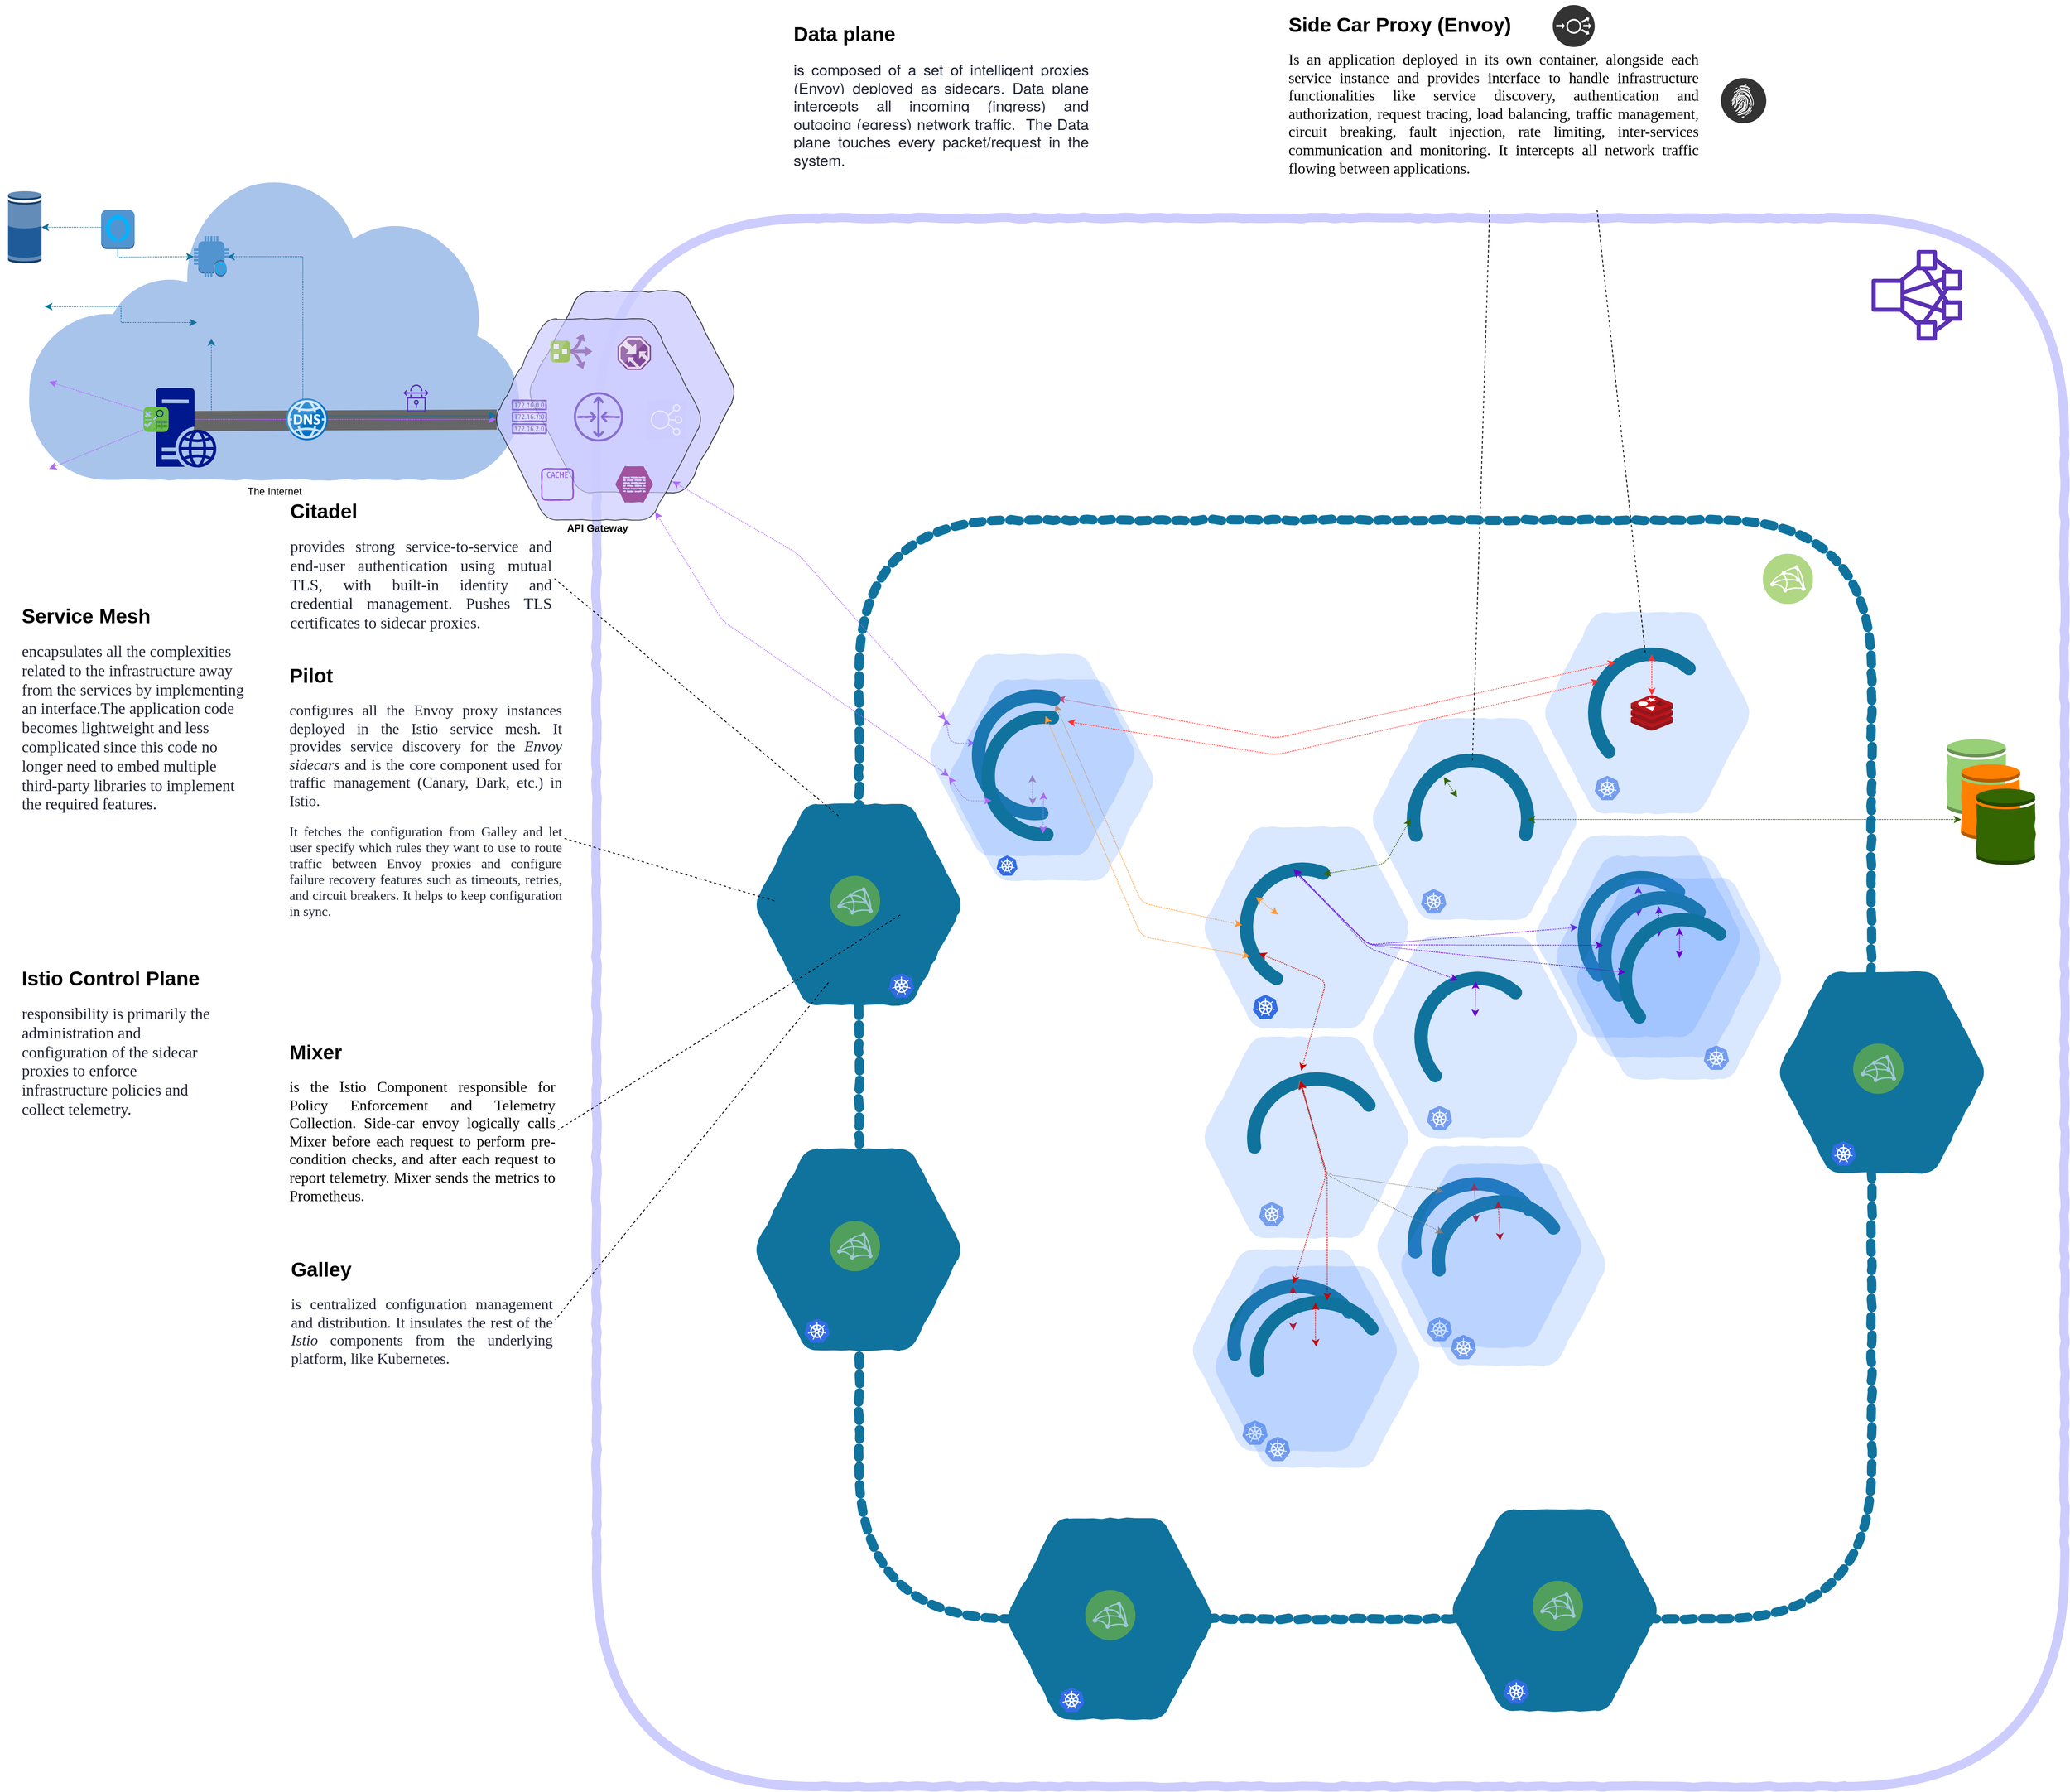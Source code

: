 <mxfile version="12.1.3" type="github" pages="1">
  <diagram id="cBoUNngE9WmwMve642ie" name="Page-1">
    <mxGraphModel dx="2196" dy="1800" grid="1" gridSize="10" guides="1" tooltips="1" connect="1" arrows="1" fold="1" page="1" pageScale="1" pageWidth="850" pageHeight="1100" math="0" shadow="0">
      <root>
        <mxCell id="0"/>
        <mxCell id="1" parent="0"/>
        <mxCell id="-t0SxdGJJtxUaenTJ9r5-21" value="The Internet" style="aspect=fixed;pointerEvents=1;shadow=0;dashed=0;html=1;strokeColor=none;labelPosition=center;verticalLabelPosition=bottom;verticalAlign=top;align=center;fillColor=#A9C4EB;shape=mxgraph.mscae.enterprise.internet;comic=1;" parent="1" vertex="1">
          <mxGeometry x="-790" y="-894" width="591" height="366" as="geometry"/>
        </mxCell>
        <mxCell id="G8baYWpvVq2G7eu6TOwq-346" value="" style="group" parent="1" vertex="1" connectable="0">
          <mxGeometry x="820" y="266.5" width="377.5" height="365.5" as="geometry"/>
        </mxCell>
        <mxCell id="G8baYWpvVq2G7eu6TOwq-643" value="" style="group" parent="G8baYWpvVq2G7eu6TOwq-346" vertex="1" connectable="0">
          <mxGeometry width="377.5" height="365.5" as="geometry"/>
        </mxCell>
        <mxCell id="G8baYWpvVq2G7eu6TOwq-641" value="" style="shape=image;html=1;verticalAlign=top;verticalLabelPosition=bottom;labelBackgroundColor=#ffffff;imageAspect=0;aspect=fixed;image=https://cdn4.iconfinder.com/data/icons/48x48-free-object-icons/48/Blue_ball.png;rounded=0;shadow=0;comic=1;strokeColor=#10739E;strokeWidth=6;fillColor=#10739E;gradientColor=none;" parent="G8baYWpvVq2G7eu6TOwq-643" vertex="1">
          <mxGeometry x="96" y="91" width="48" height="48" as="geometry"/>
        </mxCell>
        <mxCell id="YfsyUW3J8C4D2k8uaty3-58" value="" style="verticalLabelPosition=bottom;verticalAlign=top;html=1;shape=mxgraph.basic.arc;strokeColor=#10739E;strokeWidth=16;startAngle=0.725;endAngle=0.156;rounded=0;comic=1;shadow=0;fillColor=none;" vertex="1" parent="G8baYWpvVq2G7eu6TOwq-643">
          <mxGeometry x="45" y="45" width="150" height="140" as="geometry"/>
        </mxCell>
        <mxCell id="YfsyUW3J8C4D2k8uaty3-79" value="" style="endArrow=classic;startArrow=classic;html=1;dashed=1;dashPattern=1 1;strokeColor=#CC0000;entryX=0.475;entryY=-0.006;entryDx=0;entryDy=0;entryPerimeter=0;" edge="1" parent="G8baYWpvVq2G7eu6TOwq-643" source="G8baYWpvVq2G7eu6TOwq-641" target="YfsyUW3J8C4D2k8uaty3-58">
          <mxGeometry width="50" height="50" relative="1" as="geometry">
            <mxPoint x="-58.572" y="-26.76" as="sourcePoint"/>
            <mxPoint x="-78.3" y="-68.6" as="targetPoint"/>
            <Array as="points"/>
          </mxGeometry>
        </mxCell>
        <mxCell id="YfsyUW3J8C4D2k8uaty3-80" value="" style="group" vertex="1" connectable="0" parent="G8baYWpvVq2G7eu6TOwq-643">
          <mxGeometry width="377.5" height="365.5" as="geometry"/>
        </mxCell>
        <mxCell id="G8baYWpvVq2G7eu6TOwq-249" value="" style="shape=mxgraph.gcp.extras.blue_hexagon;html=1;fillColor=#4387FD;gradientColor=none;strokeColor=none;verticalLabelPosition=bottom;verticalAlign=top;align=center;rounded=0;comic=1;gradientDirection=south;shadow=0;opacity=20;" parent="YfsyUW3J8C4D2k8uaty3-80" vertex="1">
          <mxGeometry width="245" height="240" as="geometry"/>
        </mxCell>
        <mxCell id="G8baYWpvVq2G7eu6TOwq-413" value="" style="aspect=fixed;html=1;points=[];align=center;image;fontSize=12;image=img/lib/mscae/Kubernetes.svg;rounded=0;shadow=0;comic=1;strokeColor=#FF9933;strokeWidth=6;fillColor=#CCCCFF;gradientColor=none;opacity=60;" parent="YfsyUW3J8C4D2k8uaty3-80" vertex="1">
          <mxGeometry x="60" y="203.5" width="30" height="29" as="geometry"/>
        </mxCell>
        <mxCell id="YfsyUW3J8C4D2k8uaty3-107" value="" style="group" vertex="1" connectable="0" parent="YfsyUW3J8C4D2k8uaty3-80">
          <mxGeometry x="28.5" y="21.5" width="349" height="344" as="geometry"/>
        </mxCell>
        <mxCell id="YfsyUW3J8C4D2k8uaty3-108" value="" style="group" vertex="1" connectable="0" parent="YfsyUW3J8C4D2k8uaty3-107">
          <mxGeometry width="275" height="273.5" as="geometry"/>
        </mxCell>
        <mxCell id="YfsyUW3J8C4D2k8uaty3-109" value="" style="shape=image;html=1;verticalAlign=top;verticalLabelPosition=bottom;labelBackgroundColor=#ffffff;imageAspect=0;aspect=fixed;image=https://cdn4.iconfinder.com/data/icons/48x48-free-object-icons/48/Blue_ball.png;rounded=0;shadow=0;comic=1;strokeColor=#10739E;strokeWidth=6;fillColor=#10739E;gradientColor=none;" vertex="1" parent="YfsyUW3J8C4D2k8uaty3-108">
          <mxGeometry x="96" y="91" width="48" height="48" as="geometry"/>
        </mxCell>
        <mxCell id="YfsyUW3J8C4D2k8uaty3-110" value="" style="verticalLabelPosition=bottom;verticalAlign=top;html=1;shape=mxgraph.basic.arc;strokeColor=#10739E;strokeWidth=16;startAngle=0.725;endAngle=0.156;rounded=0;comic=1;shadow=0;fillColor=none;" vertex="1" parent="YfsyUW3J8C4D2k8uaty3-108">
          <mxGeometry x="45" y="45" width="150" height="140" as="geometry"/>
        </mxCell>
        <mxCell id="YfsyUW3J8C4D2k8uaty3-111" value="" style="endArrow=classic;startArrow=classic;html=1;dashed=1;dashPattern=1 1;strokeColor=#CC0000;entryX=0.475;entryY=-0.006;entryDx=0;entryDy=0;entryPerimeter=0;" edge="1" parent="YfsyUW3J8C4D2k8uaty3-108" source="YfsyUW3J8C4D2k8uaty3-109" target="YfsyUW3J8C4D2k8uaty3-110">
          <mxGeometry width="50" height="50" relative="1" as="geometry">
            <mxPoint x="-58.572" y="-26.76" as="sourcePoint"/>
            <mxPoint x="-78.3" y="-68.6" as="targetPoint"/>
            <Array as="points"/>
          </mxGeometry>
        </mxCell>
        <mxCell id="YfsyUW3J8C4D2k8uaty3-112" value="" style="group" vertex="1" connectable="0" parent="YfsyUW3J8C4D2k8uaty3-108">
          <mxGeometry width="275" height="273.5" as="geometry"/>
        </mxCell>
        <mxCell id="YfsyUW3J8C4D2k8uaty3-113" value="&lt;span style=&quot;font-family: &amp;#34;helvetica&amp;#34; , &amp;#34;arial&amp;#34; , sans-serif ; font-size: 0px&quot;&gt;%3CmxGraphModel%3E%3Croot%3E%3CmxCell%20id%3D%220%22%2F%3E%3CmxCell%20id%3D%221%22%20parent%3D%220%22%2F%3E%3CmxCell%20id%3D%222%22%20value%3D%22%22%20style%3D%22endArrow%3Dclassic%3BstartArrow%3Dclassic%3Bhtml%3D1%3Bdashed%3D1%3BdashPattern%3D1%201%3BstrokeColor%3D%23CC0000%3BexitX%3D0.061%3BexitY%3D0.194%3BexitDx%3D0%3BexitDy%3D0%3BexitPerimeter%3D0%3BentryX%3D0.365%3BentryY%3D0.01%3BentryDx%3D0%3BentryDy%3D0%3BentryPerimeter%3D0%3B%22%20edge%3D%221%22%20parent%3D%221%22%3E%3CmxGeometry%20width%3D%2250%22%20height%3D%2250%22%20relative%3D%221%22%20as%3D%22geometry%22%3E%3CmxPoint%20x%3D%22874.15%22%20y%3D%22338.66%22%20as%3D%22sourcePoint%22%2F%3E%3CmxPoint%20x%3D%22728.25%22%20y%3D%22187.9%22%20as%3D%22targetPoint%22%2F%3E%3CArray%20as%3D%22points%22%3E%3CmxPoint%20x%3D%22750%22%20y%3D%22290%22%2F%3E%3C%2FArray%3E%3C%2FmxGeometry%3E%3C%2FmxCell%3E%3C%2Froot%3E%3C%2FmxGraphModel%3E&lt;/span&gt;" style="shape=mxgraph.gcp.extras.blue_hexagon;html=1;fillColor=#4387FD;gradientColor=none;strokeColor=none;verticalLabelPosition=bottom;verticalAlign=top;align=center;rounded=0;comic=1;gradientDirection=south;shadow=0;opacity=20;" vertex="1" parent="YfsyUW3J8C4D2k8uaty3-112">
          <mxGeometry width="245" height="240" as="geometry"/>
        </mxCell>
        <mxCell id="YfsyUW3J8C4D2k8uaty3-114" value="" style="aspect=fixed;html=1;points=[];align=center;image;fontSize=12;image=img/lib/mscae/Kubernetes.svg;rounded=0;shadow=0;comic=1;strokeColor=#FF9933;strokeWidth=6;fillColor=#CCCCFF;gradientColor=none;opacity=60;" vertex="1" parent="YfsyUW3J8C4D2k8uaty3-112">
          <mxGeometry x="60" y="203.5" width="30" height="29" as="geometry"/>
        </mxCell>
        <mxCell id="G8baYWpvVq2G7eu6TOwq-258" value="" style="shape=mxgraph.gcp.extras.blue_hexagon;html=1;fillColor=#4387FD;gradientColor=none;strokeColor=none;verticalLabelPosition=bottom;verticalAlign=top;align=center;rounded=0;comic=1;gradientDirection=south;shadow=0;opacity=20;" parent="1" vertex="1">
          <mxGeometry x="814.5" y="16.5" width="245" height="240" as="geometry"/>
        </mxCell>
        <mxCell id="G8baYWpvVq2G7eu6TOwq-245" value="" style="shape=mxgraph.gcp.extras.blue_hexagon;html=1;fillColor=#4387FD;gradientColor=none;strokeColor=none;verticalLabelPosition=bottom;verticalAlign=top;align=center;rounded=0;comic=1;gradientDirection=south;shadow=0;opacity=20;" parent="1" vertex="1">
          <mxGeometry x="614" y="136" width="245" height="240" as="geometry"/>
        </mxCell>
        <mxCell id="G8baYWpvVq2G7eu6TOwq-664" value="" style="rounded=1;whiteSpace=wrap;html=1;shadow=0;comic=1;strokeColor=#CCCCFF;strokeWidth=11;fillColor=none;" parent="1" vertex="1">
          <mxGeometry x="-110" y="-840" width="1750" height="1870" as="geometry"/>
        </mxCell>
        <mxCell id="G8baYWpvVq2G7eu6TOwq-665" value="" style="rounded=1;whiteSpace=wrap;html=1;shadow=0;comic=1;strokeColor=#10739E;strokeWidth=11;fillColor=none;dashed=1;dashPattern=1 1;" parent="1" vertex="1">
          <mxGeometry x="203" y="-480" width="1207" height="1310" as="geometry"/>
        </mxCell>
        <mxCell id="G8baYWpvVq2G7eu6TOwq-637" value="" style="edgeStyle=none;comic=0;orthogonalLoop=1;jettySize=auto;html=1;startArrow=none;startFill=0;endArrow=none;endFill=0;strokeColor=#666666;strokeWidth=24;entryX=0.005;entryY=0.501;entryDx=0;entryDy=0;entryPerimeter=0;fillColor=#f5f5f5;exitX=1;exitY=0.5;exitDx=0;exitDy=0;" parent="1" target="G8baYWpvVq2G7eu6TOwq-374" edge="1">
          <mxGeometry relative="1" as="geometry">
            <mxPoint x="-590" y="-598" as="sourcePoint"/>
            <mxPoint x="-344" y="-607.5" as="targetPoint"/>
          </mxGeometry>
        </mxCell>
        <mxCell id="G8baYWpvVq2G7eu6TOwq-553" value="" style="group;fillColor=none;" parent="1" vertex="1" connectable="0">
          <mxGeometry x="379.778" y="709.945" width="245" height="240" as="geometry"/>
        </mxCell>
        <mxCell id="G8baYWpvVq2G7eu6TOwq-554" value="" style="shape=mxgraph.gcp.extras.blue_hexagon;html=1;fillColor=#10739E;gradientColor=none;strokeColor=none;verticalLabelPosition=bottom;verticalAlign=top;align=center;rounded=0;comic=1;gradientDirection=south;shadow=0;" parent="G8baYWpvVq2G7eu6TOwq-553" vertex="1">
          <mxGeometry width="245" height="240" as="geometry"/>
        </mxCell>
        <mxCell id="G8baYWpvVq2G7eu6TOwq-555" value="" style="shape=image;html=1;verticalAlign=top;verticalLabelPosition=bottom;labelBackgroundColor=#ffffff;imageAspect=0;aspect=fixed;image=https://cdn2.iconfinder.com/data/icons/font-awesome/1792/fort-awesome-128.png;rounded=0;shadow=0;comic=1;strokeColor=#FF9933;strokeWidth=6;fillColor=#CC0000;gradientColor=none;" parent="G8baYWpvVq2G7eu6TOwq-553" vertex="1">
          <mxGeometry x="98.5" y="16.667" width="48" height="48" as="geometry"/>
        </mxCell>
        <mxCell id="G8baYWpvVq2G7eu6TOwq-556" value="" style="shape=image;html=1;verticalAlign=top;verticalLabelPosition=bottom;labelBackgroundColor=#ffffff;imageAspect=0;aspect=fixed;image=https://cdn2.iconfinder.com/data/icons/kitchen-appliances-computers-and-electronics/32/Appliances-26-128.png;rounded=0;shadow=0;comic=1;strokeColor=#FF9933;strokeWidth=6;fillColor=#CC0000;gradientColor=none;" parent="G8baYWpvVq2G7eu6TOwq-553" vertex="1">
          <mxGeometry x="172" y="79.5" width="65" height="65" as="geometry"/>
        </mxCell>
        <mxCell id="G8baYWpvVq2G7eu6TOwq-557" value="" style="shape=image;html=1;verticalAlign=top;verticalLabelPosition=bottom;labelBackgroundColor=#ffffff;imageAspect=0;aspect=fixed;image=https://cdn2.iconfinder.com/data/icons/airport-solid-prepare-for-take-off/512/pilot_captain-128.png;rounded=0;shadow=0;comic=1;strokeColor=#FF9933;strokeWidth=6;fillColor=#CC0000;gradientColor=none;" parent="G8baYWpvVq2G7eu6TOwq-553" vertex="1">
          <mxGeometry x="22" y="86.5" width="58" height="58" as="geometry"/>
        </mxCell>
        <mxCell id="G8baYWpvVq2G7eu6TOwq-558" value="" style="shape=image;html=1;verticalAlign=top;verticalLabelPosition=bottom;labelBackgroundColor=#ffffff;imageAspect=0;aspect=fixed;image=https://cdn4.iconfinder.com/data/icons/transportation-190/1000/boat_transport_sail_yacht_water_ship_schooner-128.png;rounded=0;shadow=0;comic=1;strokeColor=#FF9933;strokeWidth=6;fillColor=#CC0000;gradientColor=none;" parent="G8baYWpvVq2G7eu6TOwq-553" vertex="1">
          <mxGeometry x="91.5" y="154.667" width="62" height="62" as="geometry"/>
        </mxCell>
        <mxCell id="G8baYWpvVq2G7eu6TOwq-559" value="" style="shape=image;html=1;verticalAlign=top;verticalLabelPosition=bottom;labelBackgroundColor=#ffffff;imageAspect=0;aspect=fixed;image=https://cdn0.iconfinder.com/data/icons/travel-filled-line-4/64/Travel-Filled-15-128.png;rounded=0;shadow=0;comic=1;strokeColor=#FF9933;strokeWidth=6;fillColor=#001933;gradientColor=none;" parent="G8baYWpvVq2G7eu6TOwq-553" vertex="1">
          <mxGeometry x="50" y="-16.333" width="33" height="33" as="geometry"/>
        </mxCell>
        <mxCell id="G8baYWpvVq2G7eu6TOwq-560" value="" style="aspect=fixed;perimeter=ellipsePerimeter;html=1;align=center;shadow=0;dashed=0;fontColor=#4277BB;labelBackgroundColor=#ffffff;fontSize=12;spacingTop=3;image;image=img/lib/ibm/infrastructure/microservices_mesh.svg;rounded=0;comic=1;strokeColor=#FF9933;strokeWidth=6;fillColor=#97D077;gradientColor=none;opacity=60;" parent="G8baYWpvVq2G7eu6TOwq-553" vertex="1">
          <mxGeometry x="92.722" y="85.667" width="60" height="60" as="geometry"/>
        </mxCell>
        <mxCell id="-t0SxdGJJtxUaenTJ9r5-1" value="&lt;span style=&quot;font-family: &amp;#34;helvetica&amp;#34; , &amp;#34;arial&amp;#34; , sans-serif ; font-size: 0px ; background-color: rgb(248 , 249 , 250)&quot;&gt;%3CmxGraphModel%3E%3Croot%3E%3CmxCell%20id%3D%220%22%2F%3E%3CmxCell%20id%3D%221%22%20parent%3D%220%22%2F%3E%3CmxCell%20id%3D%222%22%20value%3D%22%22%20style%3D%22endArrow%3Dclassic%3BstartArrow%3Dclassic%3Bhtml%3D1%3Bdashed%3D1%3BdashPattern%3D1%201%3BstrokeColor%3D%23B266FF%3BexitX%3D0.776%3BexitY%3D0.96%3BexitDx%3D0%3BexitDy%3D0%3BexitPerimeter%3D0%3BentryX%3D0.002%3BentryY%3D0.48%3BentryDx%3D0%3BentryDy%3D0%3BentryPerimeter%3D0%3B%22%20edge%3D%221%22%20parent%3D%221%22%3E%3CmxGeometry%20width%3D%2250%22%20height%3D%2250%22%20relative%3D%221%22%20as%3D%22geometry%22%3E%3CmxPoint%20x%3D%2210.12%22%20y%3D%22-439.6%22%20as%3D%22sourcePoint%22%2F%3E%3CmxPoint%20x%3D%22320.49%22%20y%3D%22-124.8%22%20as%3D%22targetPoint%22%2F%3E%3CArray%20as%3D%22points%22%3E%3CmxPoint%20x%3D%2290%22%20y%3D%22-310%22%2F%3E%3C%2FArray%3E%3C%2FmxGeometry%3E%3C%2FmxCell%3E%3C%2Froot%3E%3C%2FmxGraphModel%3E&lt;/span&gt;" style="aspect=fixed;html=1;points=[];align=center;image;fontSize=12;image=img/lib/mscae/Kubernetes.svg;rounded=0;shadow=0;comic=1;strokeColor=#FF9933;strokeWidth=6;fillColor=#CCCCFF;gradientColor=none;" parent="G8baYWpvVq2G7eu6TOwq-553" vertex="1">
          <mxGeometry x="61.722" y="202.055" width="30" height="29" as="geometry"/>
        </mxCell>
        <mxCell id="G8baYWpvVq2G7eu6TOwq-246" value="" style="verticalLabelPosition=bottom;verticalAlign=top;html=1;shape=mxgraph.basic.arc;strokeColor=#10739E;strokeWidth=16;startAngle=0.725;endAngle=0.156;rounded=0;comic=1;shadow=0;fillColor=none;" parent="1" vertex="1">
          <mxGeometry x="673.5" y="186.5" width="150" height="140" as="geometry"/>
        </mxCell>
        <mxCell id="G8baYWpvVq2G7eu6TOwq-259" value="" style="verticalLabelPosition=bottom;verticalAlign=top;html=1;shape=mxgraph.basic.arc;strokeColor=#10739E;strokeWidth=16;startAngle=0.636;endAngle=0.113;rounded=0;comic=1;shadow=0;fillColor=none;" parent="1" vertex="1">
          <mxGeometry x="873" y="66.5" width="136" height="140" as="geometry"/>
        </mxCell>
        <mxCell id="G8baYWpvVq2G7eu6TOwq-260" value="" style="endArrow=classic;startArrow=classic;html=1;dashed=1;dashPattern=1 1;strokeColor=#6600CC;exitX=0.5;exitY=0;exitDx=0;exitDy=0;" parent="1" source="G8baYWpvVq2G7eu6TOwq-261" edge="1">
          <mxGeometry width="50" height="50" relative="1" as="geometry">
            <mxPoint x="937.5" y="196.5" as="sourcePoint"/>
            <mxPoint x="938" y="70" as="targetPoint"/>
          </mxGeometry>
        </mxCell>
        <mxCell id="G8baYWpvVq2G7eu6TOwq-261" value="" style="shape=image;html=1;verticalAlign=top;verticalLabelPosition=bottom;labelBackgroundColor=#ffffff;imageAspect=0;aspect=fixed;image=https://cdn4.iconfinder.com/data/icons/48x48-free-object-icons/48/Black_ball.png;shadow=0;fontFamily=Helvetica;fontSize=12;fontColor=#000000;align=center;strokeColor=#000000;strokeWidth=6;" parent="1" vertex="1">
          <mxGeometry x="913.5" y="112.5" width="48" height="48" as="geometry"/>
        </mxCell>
        <mxCell id="G8baYWpvVq2G7eu6TOwq-268" value="" style="endArrow=classic;startArrow=classic;html=1;dashed=1;dashPattern=1 1;strokeColor=#6600CC;entryX=0.577;entryY=-0.004;entryDx=0;entryDy=0;entryPerimeter=0;" parent="1" target="G8baYWpvVq2G7eu6TOwq-239" edge="1">
          <mxGeometry width="50" height="50" relative="1" as="geometry">
            <mxPoint x="1060" y="5.5" as="sourcePoint"/>
            <mxPoint x="770" y="-53.5" as="targetPoint"/>
            <Array as="points">
              <mxPoint x="810" y="26.5"/>
            </Array>
          </mxGeometry>
        </mxCell>
        <mxCell id="G8baYWpvVq2G7eu6TOwq-269" value="" style="endArrow=classic;startArrow=classic;html=1;dashed=1;dashPattern=1 1;strokeColor=#6600CC;exitX=0.324;exitY=0.015;exitDx=0;exitDy=0;exitPerimeter=0;entryX=0.592;entryY=-0.004;entryDx=0;entryDy=0;entryPerimeter=0;" parent="1" source="G8baYWpvVq2G7eu6TOwq-259" target="G8baYWpvVq2G7eu6TOwq-239" edge="1">
          <mxGeometry width="50" height="50" relative="1" as="geometry">
            <mxPoint x="1070" y="15.5" as="sourcePoint"/>
            <mxPoint x="780" y="-43.5" as="targetPoint"/>
            <Array as="points">
              <mxPoint x="810" y="30"/>
            </Array>
          </mxGeometry>
        </mxCell>
        <mxCell id="G8baYWpvVq2G7eu6TOwq-332" value="" style="group" parent="1" vertex="1" connectable="0">
          <mxGeometry x="614" y="-114" width="255" height="250" as="geometry"/>
        </mxCell>
        <mxCell id="G8baYWpvVq2G7eu6TOwq-238" value="" style="shape=mxgraph.gcp.extras.blue_hexagon;html=1;fillColor=#4387FD;gradientColor=none;strokeColor=none;verticalLabelPosition=bottom;verticalAlign=top;align=center;rounded=0;comic=1;gradientDirection=south;shadow=0;opacity=20;" parent="G8baYWpvVq2G7eu6TOwq-332" vertex="1">
          <mxGeometry width="245" height="240" as="geometry"/>
        </mxCell>
        <mxCell id="G8baYWpvVq2G7eu6TOwq-239" value="" style="verticalLabelPosition=bottom;verticalAlign=top;html=1;shape=mxgraph.basic.arc;strokeColor=#10739E;strokeWidth=16;startAngle=0.636;endAngle=0.113;rounded=0;comic=1;shadow=0;fillColor=none;rotation=-20;" parent="G8baYWpvVq2G7eu6TOwq-332" vertex="1">
          <mxGeometry x="51" y="50" width="136" height="140" as="geometry"/>
        </mxCell>
        <mxCell id="G8baYWpvVq2G7eu6TOwq-241" value="" style="endArrow=classic;startArrow=classic;html=1;dashed=1;dashPattern=1 1;strokeColor=#FF9933;exitX=0;exitY=0.25;exitDx=0;exitDy=0;entryX=0.198;entryY=0.116;entryDx=0;entryDy=0;entryPerimeter=0;" parent="G8baYWpvVq2G7eu6TOwq-332" source="G8baYWpvVq2G7eu6TOwq-431" target="G8baYWpvVq2G7eu6TOwq-239" edge="1">
          <mxGeometry width="50" height="50" relative="1" as="geometry">
            <mxPoint x="123" y="96" as="sourcePoint"/>
            <mxPoint x="72" y="100" as="targetPoint"/>
          </mxGeometry>
        </mxCell>
        <mxCell id="G8baYWpvVq2G7eu6TOwq-410" value="" style="aspect=fixed;html=1;points=[];align=center;image;fontSize=12;image=img/lib/mscae/Kubernetes.svg;rounded=0;shadow=0;comic=1;strokeColor=#FF9933;strokeWidth=6;fillColor=#CCCCFF;gradientColor=none;" parent="G8baYWpvVq2G7eu6TOwq-332" vertex="1">
          <mxGeometry x="58.5" y="200" width="30" height="29" as="geometry"/>
        </mxCell>
        <mxCell id="G8baYWpvVq2G7eu6TOwq-431" value="" style="shape=image;html=1;verticalAlign=top;verticalLabelPosition=bottom;labelBackgroundColor=#ffffff;imageAspect=0;aspect=fixed;image=https://cdn4.iconfinder.com/data/icons/REALVISTA/3d_graphics/png/128/cube.png;rounded=0;shadow=0;comic=1;strokeColor=#FF9933;strokeWidth=6;fillColor=#CC0000;gradientColor=none;" parent="G8baYWpvVq2G7eu6TOwq-332" vertex="1">
          <mxGeometry x="88.5" y="89" width="62" height="62" as="geometry"/>
        </mxCell>
        <mxCell id="G8baYWpvVq2G7eu6TOwq-333" value="" style="group" parent="1" vertex="1" connectable="0">
          <mxGeometry x="1009" y="-103.5" width="294" height="290" as="geometry"/>
        </mxCell>
        <mxCell id="G8baYWpvVq2G7eu6TOwq-263" value="" style="shape=mxgraph.gcp.extras.blue_hexagon;html=1;fillColor=#4387FD;gradientColor=none;strokeColor=none;verticalLabelPosition=bottom;verticalAlign=top;align=center;rounded=0;comic=1;gradientDirection=south;shadow=0;opacity=20;" parent="G8baYWpvVq2G7eu6TOwq-333" vertex="1">
          <mxGeometry width="245" height="240" as="geometry"/>
        </mxCell>
        <mxCell id="G8baYWpvVq2G7eu6TOwq-264" value="" style="verticalLabelPosition=bottom;verticalAlign=top;html=1;shape=mxgraph.basic.arc;strokeColor=#10739E;strokeWidth=16;startAngle=0.636;endAngle=0.113;rounded=0;comic=1;shadow=0;fillColor=none;" parent="G8baYWpvVq2G7eu6TOwq-333" vertex="1">
          <mxGeometry x="58.5" y="50" width="136" height="140" as="geometry"/>
        </mxCell>
        <mxCell id="G8baYWpvVq2G7eu6TOwq-265" value="" style="endArrow=classic;startArrow=classic;html=1;dashed=1;dashPattern=1 1;strokeColor=#6600CC;exitX=0.5;exitY=0;exitDx=0;exitDy=0;" parent="G8baYWpvVq2G7eu6TOwq-333" source="G8baYWpvVq2G7eu6TOwq-266" edge="1">
          <mxGeometry width="50" height="50" relative="1" as="geometry">
            <mxPoint x="123" y="180" as="sourcePoint"/>
            <mxPoint x="123" y="60" as="targetPoint"/>
          </mxGeometry>
        </mxCell>
        <mxCell id="G8baYWpvVq2G7eu6TOwq-266" value="" style="shape=image;html=1;verticalAlign=top;verticalLabelPosition=bottom;labelBackgroundColor=#ffffff;imageAspect=0;aspect=fixed;image=https://cdn4.iconfinder.com/data/icons/48x48-free-object-icons/48/Yin-yan.png;shadow=0;fontFamily=Helvetica;fontSize=12;fontColor=#000000;align=center;strokeColor=#000000;strokeWidth=6;" parent="G8baYWpvVq2G7eu6TOwq-333" vertex="1">
          <mxGeometry x="99" y="96" width="48" height="48" as="geometry"/>
        </mxCell>
        <mxCell id="G8baYWpvVq2G7eu6TOwq-334" value="" style="group" parent="G8baYWpvVq2G7eu6TOwq-333" vertex="1" connectable="0">
          <mxGeometry x="24.5" y="24" width="269.5" height="266" as="geometry"/>
        </mxCell>
        <mxCell id="G8baYWpvVq2G7eu6TOwq-335" value="" style="shape=mxgraph.gcp.extras.blue_hexagon;html=1;fillColor=#4387FD;gradientColor=none;strokeColor=none;verticalLabelPosition=bottom;verticalAlign=top;align=center;rounded=0;comic=1;gradientDirection=south;shadow=0;opacity=20;" parent="G8baYWpvVq2G7eu6TOwq-334" vertex="1">
          <mxGeometry width="245" height="240" as="geometry"/>
        </mxCell>
        <mxCell id="G8baYWpvVq2G7eu6TOwq-336" value="" style="verticalLabelPosition=bottom;verticalAlign=top;html=1;shape=mxgraph.basic.arc;strokeColor=#10739E;strokeWidth=16;startAngle=0.636;endAngle=0.113;rounded=0;comic=1;shadow=0;fillColor=none;" parent="G8baYWpvVq2G7eu6TOwq-334" vertex="1">
          <mxGeometry x="58.5" y="50" width="136" height="140" as="geometry"/>
        </mxCell>
        <mxCell id="G8baYWpvVq2G7eu6TOwq-337" value="" style="endArrow=classic;startArrow=classic;html=1;dashed=1;dashPattern=1 1;strokeColor=#6600CC;exitX=0.5;exitY=0;exitDx=0;exitDy=0;" parent="G8baYWpvVq2G7eu6TOwq-334" source="G8baYWpvVq2G7eu6TOwq-338" edge="1">
          <mxGeometry width="50" height="50" relative="1" as="geometry">
            <mxPoint x="123" y="180" as="sourcePoint"/>
            <mxPoint x="123" y="60" as="targetPoint"/>
          </mxGeometry>
        </mxCell>
        <mxCell id="G8baYWpvVq2G7eu6TOwq-338" value="" style="shape=image;html=1;verticalAlign=top;verticalLabelPosition=bottom;labelBackgroundColor=#ffffff;imageAspect=0;aspect=fixed;image=https://cdn4.iconfinder.com/data/icons/48x48-free-object-icons/48/Yin-yan.png;shadow=0;fontFamily=Helvetica;fontSize=12;fontColor=#000000;align=center;strokeColor=#000000;strokeWidth=6;" parent="G8baYWpvVq2G7eu6TOwq-334" vertex="1">
          <mxGeometry x="99" y="96" width="48" height="48" as="geometry"/>
        </mxCell>
        <mxCell id="G8baYWpvVq2G7eu6TOwq-339" value="" style="group" parent="G8baYWpvVq2G7eu6TOwq-334" vertex="1" connectable="0">
          <mxGeometry x="24.5" y="26" width="245" height="240" as="geometry"/>
        </mxCell>
        <mxCell id="G8baYWpvVq2G7eu6TOwq-340" value="" style="shape=mxgraph.gcp.extras.blue_hexagon;html=1;fillColor=#4387FD;gradientColor=none;strokeColor=none;verticalLabelPosition=bottom;verticalAlign=top;align=center;rounded=0;comic=1;gradientDirection=south;shadow=0;opacity=20;" parent="G8baYWpvVq2G7eu6TOwq-339" vertex="1">
          <mxGeometry width="245" height="240" as="geometry"/>
        </mxCell>
        <mxCell id="G8baYWpvVq2G7eu6TOwq-341" value="" style="verticalLabelPosition=bottom;verticalAlign=top;html=1;shape=mxgraph.basic.arc;strokeColor=#10739E;strokeWidth=16;startAngle=0.636;endAngle=0.113;rounded=0;comic=1;shadow=0;fillColor=none;" parent="G8baYWpvVq2G7eu6TOwq-339" vertex="1">
          <mxGeometry x="58.5" y="50" width="136" height="140" as="geometry"/>
        </mxCell>
        <mxCell id="G8baYWpvVq2G7eu6TOwq-342" value="" style="endArrow=classic;startArrow=classic;html=1;dashed=1;dashPattern=1 1;strokeColor=#6600CC;exitX=0.5;exitY=0;exitDx=0;exitDy=0;" parent="G8baYWpvVq2G7eu6TOwq-339" source="G8baYWpvVq2G7eu6TOwq-343" edge="1">
          <mxGeometry width="50" height="50" relative="1" as="geometry">
            <mxPoint x="123" y="180" as="sourcePoint"/>
            <mxPoint x="123" y="60" as="targetPoint"/>
          </mxGeometry>
        </mxCell>
        <mxCell id="G8baYWpvVq2G7eu6TOwq-343" value="" style="shape=image;html=1;verticalAlign=top;verticalLabelPosition=bottom;labelBackgroundColor=#ffffff;imageAspect=0;aspect=fixed;image=https://cdn4.iconfinder.com/data/icons/48x48-free-object-icons/48/Yin-yan.png;shadow=0;fontFamily=Helvetica;fontSize=12;fontColor=#000000;align=center;strokeColor=#000000;strokeWidth=6;" parent="G8baYWpvVq2G7eu6TOwq-339" vertex="1">
          <mxGeometry x="99" y="96" width="48" height="48" as="geometry"/>
        </mxCell>
        <mxCell id="G8baYWpvVq2G7eu6TOwq-412" value="" style="aspect=fixed;html=1;points=[];align=center;image;fontSize=12;image=img/lib/mscae/Kubernetes.svg;rounded=0;shadow=0;comic=1;strokeColor=#FF9933;strokeWidth=6;fillColor=#CCCCFF;gradientColor=none;opacity=60;" parent="G8baYWpvVq2G7eu6TOwq-339" vertex="1">
          <mxGeometry x="152" y="200" width="30" height="29" as="geometry"/>
        </mxCell>
        <mxCell id="G8baYWpvVq2G7eu6TOwq-344" value="" style="endArrow=classic;startArrow=classic;html=1;dashed=1;dashPattern=1 1;strokeColor=#6600CC;entryX=0.592;entryY=0.01;entryDx=0;entryDy=0;entryPerimeter=0;" parent="1" source="G8baYWpvVq2G7eu6TOwq-341" target="G8baYWpvVq2G7eu6TOwq-239" edge="1">
          <mxGeometry width="50" height="50" relative="1" as="geometry">
            <mxPoint x="1100" y="6.5" as="sourcePoint"/>
            <mxPoint x="775.404" y="-49.44" as="targetPoint"/>
            <Array as="points">
              <mxPoint x="810" y="26.5"/>
            </Array>
          </mxGeometry>
        </mxCell>
        <mxCell id="G8baYWpvVq2G7eu6TOwq-345" value="" style="endArrow=classic;startArrow=classic;html=1;dashed=1;dashPattern=1 1;strokeColor=#6600CC;entryX=0.592;entryY=0.001;entryDx=0;entryDy=0;entryPerimeter=0;" parent="1" target="G8baYWpvVq2G7eu6TOwq-239" edge="1">
          <mxGeometry width="50" height="50" relative="1" as="geometry">
            <mxPoint x="1090" y="27" as="sourcePoint"/>
            <mxPoint x="766.972" y="-54.06" as="targetPoint"/>
            <Array as="points">
              <mxPoint x="810" y="26.5"/>
            </Array>
          </mxGeometry>
        </mxCell>
        <mxCell id="G8baYWpvVq2G7eu6TOwq-386" value="" style="endArrow=classic;startArrow=classic;html=1;dashed=1;dashPattern=1 1;strokeColor=#B266FF;exitX=0.776;exitY=0.96;exitDx=0;exitDy=0;exitPerimeter=0;entryX=0.002;entryY=0.48;entryDx=0;entryDy=0;entryPerimeter=0;" parent="1" source="G8baYWpvVq2G7eu6TOwq-374" target="G8baYWpvVq2G7eu6TOwq-305" edge="1">
          <mxGeometry width="50" height="50" relative="1" as="geometry">
            <mxPoint x="6.58" y="203.62" as="sourcePoint"/>
            <mxPoint x="232.45" y="-139.26" as="targetPoint"/>
            <Array as="points">
              <mxPoint x="40" y="-360"/>
            </Array>
          </mxGeometry>
        </mxCell>
        <mxCell id="G8baYWpvVq2G7eu6TOwq-402" value="" style="group" parent="1" vertex="1" connectable="0">
          <mxGeometry x="880" y="265" width="445" height="629.945" as="geometry"/>
        </mxCell>
        <mxCell id="G8baYWpvVq2G7eu6TOwq-526" value="" style="group;fillColor=none;" parent="G8baYWpvVq2G7eu6TOwq-402" vertex="1" connectable="0">
          <mxGeometry x="-800" y="-406.5" width="245" height="240" as="geometry"/>
        </mxCell>
        <mxCell id="G8baYWpvVq2G7eu6TOwq-527" value="" style="shape=mxgraph.gcp.extras.blue_hexagon;html=1;fillColor=#10739E;gradientColor=none;strokeColor=none;verticalLabelPosition=bottom;verticalAlign=top;align=center;rounded=0;comic=1;gradientDirection=south;shadow=0;" parent="G8baYWpvVq2G7eu6TOwq-526" vertex="1">
          <mxGeometry width="245" height="240" as="geometry"/>
        </mxCell>
        <mxCell id="G8baYWpvVq2G7eu6TOwq-528" value="" style="shape=image;html=1;verticalAlign=top;verticalLabelPosition=bottom;labelBackgroundColor=#ffffff;imageAspect=0;aspect=fixed;image=https://cdn2.iconfinder.com/data/icons/font-awesome/1792/fort-awesome-128.png;rounded=0;shadow=0;comic=1;strokeColor=#FF9933;strokeWidth=6;fillColor=#CC0000;gradientColor=none;" parent="G8baYWpvVq2G7eu6TOwq-526" vertex="1">
          <mxGeometry x="98.5" y="10.167" width="48" height="48" as="geometry"/>
        </mxCell>
        <mxCell id="G8baYWpvVq2G7eu6TOwq-529" value="" style="shape=image;html=1;verticalAlign=top;verticalLabelPosition=bottom;labelBackgroundColor=#ffffff;imageAspect=0;aspect=fixed;image=https://cdn2.iconfinder.com/data/icons/kitchen-appliances-computers-and-electronics/32/Appliances-26-128.png;rounded=0;shadow=0;comic=1;strokeColor=#FF9933;strokeWidth=6;fillColor=#CC0000;gradientColor=none;" parent="G8baYWpvVq2G7eu6TOwq-526" vertex="1">
          <mxGeometry x="172" y="79.5" width="65" height="65" as="geometry"/>
        </mxCell>
        <mxCell id="G8baYWpvVq2G7eu6TOwq-530" value="" style="shape=image;html=1;verticalAlign=top;verticalLabelPosition=bottom;labelBackgroundColor=#ffffff;imageAspect=0;aspect=fixed;image=https://cdn2.iconfinder.com/data/icons/airport-solid-prepare-for-take-off/512/pilot_captain-128.png;rounded=0;shadow=0;comic=1;strokeColor=#FF9933;strokeWidth=6;fillColor=#CC0000;gradientColor=none;" parent="G8baYWpvVq2G7eu6TOwq-526" vertex="1">
          <mxGeometry x="22" y="86.5" width="58" height="58" as="geometry"/>
        </mxCell>
        <mxCell id="G8baYWpvVq2G7eu6TOwq-531" value="" style="shape=image;html=1;verticalAlign=top;verticalLabelPosition=bottom;labelBackgroundColor=#ffffff;imageAspect=0;aspect=fixed;image=https://cdn4.iconfinder.com/data/icons/transportation-190/1000/boat_transport_sail_yacht_water_ship_schooner-128.png;rounded=0;shadow=0;comic=1;strokeColor=#FF9933;strokeWidth=6;fillColor=#CC0000;gradientColor=none;" parent="G8baYWpvVq2G7eu6TOwq-526" vertex="1">
          <mxGeometry x="86.5" y="159" width="72" height="72" as="geometry"/>
        </mxCell>
        <mxCell id="G8baYWpvVq2G7eu6TOwq-532" value="" style="shape=image;html=1;verticalAlign=top;verticalLabelPosition=bottom;labelBackgroundColor=#ffffff;imageAspect=0;aspect=fixed;image=https://cdn0.iconfinder.com/data/icons/travel-filled-line-4/64/Travel-Filled-15-128.png;rounded=0;shadow=0;comic=1;strokeColor=#FF9933;strokeWidth=6;fillColor=#001933;gradientColor=none;" parent="G8baYWpvVq2G7eu6TOwq-526" vertex="1">
          <mxGeometry x="50" y="-16.333" width="33" height="33" as="geometry"/>
        </mxCell>
        <mxCell id="G8baYWpvVq2G7eu6TOwq-536" value="" style="aspect=fixed;perimeter=ellipsePerimeter;html=1;align=center;shadow=0;dashed=0;fontColor=#4277BB;labelBackgroundColor=#ffffff;fontSize=12;spacingTop=3;image;image=img/lib/ibm/infrastructure/microservices_mesh.svg;rounded=0;comic=1;strokeColor=#FF9933;strokeWidth=6;fillColor=#97D077;gradientColor=none;opacity=60;" parent="G8baYWpvVq2G7eu6TOwq-526" vertex="1">
          <mxGeometry x="88.222" y="85.667" width="60" height="60" as="geometry"/>
        </mxCell>
        <mxCell id="-t0SxdGJJtxUaenTJ9r5-4" value="&lt;span style=&quot;font-family: &amp;#34;helvetica&amp;#34; , &amp;#34;arial&amp;#34; , sans-serif ; font-size: 0px ; background-color: rgb(248 , 249 , 250)&quot;&gt;%3CmxGraphModel%3E%3Croot%3E%3CmxCell%20id%3D%220%22%2F%3E%3CmxCell%20id%3D%221%22%20parent%3D%220%22%2F%3E%3CmxCell%20id%3D%222%22%20value%3D%22%22%20style%3D%22endArrow%3Dclassic%3BstartArrow%3Dclassic%3Bhtml%3D1%3Bdashed%3D1%3BdashPattern%3D1%201%3BstrokeColor%3D%23B266FF%3BexitX%3D0.776%3BexitY%3D0.96%3BexitDx%3D0%3BexitDy%3D0%3BexitPerimeter%3D0%3BentryX%3D0.002%3BentryY%3D0.48%3BentryDx%3D0%3BentryDy%3D0%3BentryPerimeter%3D0%3B%22%20edge%3D%221%22%20parent%3D%221%22%3E%3CmxGeometry%20width%3D%2250%22%20height%3D%2250%22%20relative%3D%221%22%20as%3D%22geometry%22%3E%3CmxPoint%20x%3D%2210.12%22%20y%3D%22-439.6%22%20as%3D%22sourcePoint%22%2F%3E%3CmxPoint%20x%3D%22320.49%22%20y%3D%22-124.8%22%20as%3D%22targetPoint%22%2F%3E%3CArray%20as%3D%22points%22%3E%3CmxPoint%20x%3D%2290%22%20y%3D%22-310%22%2F%3E%3C%2FArray%3E%3C%2FmxGeometry%3E%3C%2FmxCell%3E%3C%2Froot%3E%3C%2FmxGraphModel%3E&lt;/span&gt;" style="aspect=fixed;html=1;points=[];align=center;image;fontSize=12;image=img/lib/mscae/Kubernetes.svg;rounded=0;shadow=0;comic=1;strokeColor=#FF9933;strokeWidth=6;fillColor=#CCCCFF;gradientColor=none;" parent="G8baYWpvVq2G7eu6TOwq-526" vertex="1">
          <mxGeometry x="158.5" y="202" width="30" height="29" as="geometry"/>
        </mxCell>
        <mxCell id="G8baYWpvVq2G7eu6TOwq-561" value="" style="group;fillColor=none;" parent="G8baYWpvVq2G7eu6TOwq-402" vertex="1" connectable="0">
          <mxGeometry x="29.778" y="434.945" width="245" height="240" as="geometry"/>
        </mxCell>
        <mxCell id="G8baYWpvVq2G7eu6TOwq-562" value="" style="shape=mxgraph.gcp.extras.blue_hexagon;html=1;fillColor=#10739E;gradientColor=none;strokeColor=none;verticalLabelPosition=bottom;verticalAlign=top;align=center;rounded=0;comic=1;gradientDirection=south;shadow=0;" parent="G8baYWpvVq2G7eu6TOwq-561" vertex="1">
          <mxGeometry width="245" height="240" as="geometry"/>
        </mxCell>
        <mxCell id="G8baYWpvVq2G7eu6TOwq-563" value="" style="shape=image;html=1;verticalAlign=top;verticalLabelPosition=bottom;labelBackgroundColor=#ffffff;imageAspect=0;aspect=fixed;image=https://cdn2.iconfinder.com/data/icons/font-awesome/1792/fort-awesome-128.png;rounded=0;shadow=0;comic=1;strokeColor=#FF9933;strokeWidth=6;fillColor=#CC0000;gradientColor=none;" parent="G8baYWpvVq2G7eu6TOwq-561" vertex="1">
          <mxGeometry x="98.5" y="16.667" width="48" height="48" as="geometry"/>
        </mxCell>
        <mxCell id="G8baYWpvVq2G7eu6TOwq-564" value="" style="shape=image;html=1;verticalAlign=top;verticalLabelPosition=bottom;labelBackgroundColor=#ffffff;imageAspect=0;aspect=fixed;image=https://cdn2.iconfinder.com/data/icons/kitchen-appliances-computers-and-electronics/32/Appliances-26-128.png;rounded=0;shadow=0;comic=1;strokeColor=#FF9933;strokeWidth=6;fillColor=#CC0000;gradientColor=none;" parent="G8baYWpvVq2G7eu6TOwq-561" vertex="1">
          <mxGeometry x="172" y="79.5" width="65" height="65" as="geometry"/>
        </mxCell>
        <mxCell id="G8baYWpvVq2G7eu6TOwq-565" value="" style="shape=image;html=1;verticalAlign=top;verticalLabelPosition=bottom;labelBackgroundColor=#ffffff;imageAspect=0;aspect=fixed;image=https://cdn2.iconfinder.com/data/icons/airport-solid-prepare-for-take-off/512/pilot_captain-128.png;rounded=0;shadow=0;comic=1;strokeColor=#FF9933;strokeWidth=6;fillColor=#CC0000;gradientColor=none;" parent="G8baYWpvVq2G7eu6TOwq-561" vertex="1">
          <mxGeometry x="22" y="86.5" width="58" height="58" as="geometry"/>
        </mxCell>
        <mxCell id="G8baYWpvVq2G7eu6TOwq-566" value="" style="shape=image;html=1;verticalAlign=top;verticalLabelPosition=bottom;labelBackgroundColor=#ffffff;imageAspect=0;aspect=fixed;image=https://cdn4.iconfinder.com/data/icons/transportation-190/1000/boat_transport_sail_yacht_water_ship_schooner-128.png;rounded=0;shadow=0;comic=1;strokeColor=#FF9933;strokeWidth=6;fillColor=#CC0000;gradientColor=none;" parent="G8baYWpvVq2G7eu6TOwq-561" vertex="1">
          <mxGeometry x="91.5" y="154.667" width="62" height="62" as="geometry"/>
        </mxCell>
        <mxCell id="G8baYWpvVq2G7eu6TOwq-567" value="" style="shape=image;html=1;verticalAlign=top;verticalLabelPosition=bottom;labelBackgroundColor=#ffffff;imageAspect=0;aspect=fixed;image=https://cdn0.iconfinder.com/data/icons/travel-filled-line-4/64/Travel-Filled-15-128.png;rounded=0;shadow=0;comic=1;strokeColor=#FF9933;strokeWidth=6;fillColor=#001933;gradientColor=none;" parent="G8baYWpvVq2G7eu6TOwq-561" vertex="1">
          <mxGeometry x="50" y="-16.333" width="33" height="33" as="geometry"/>
        </mxCell>
        <mxCell id="G8baYWpvVq2G7eu6TOwq-568" value="" style="aspect=fixed;perimeter=ellipsePerimeter;html=1;align=center;shadow=0;dashed=0;fontColor=#4277BB;labelBackgroundColor=#ffffff;fontSize=12;spacingTop=3;image;image=img/lib/ibm/infrastructure/microservices_mesh.svg;rounded=0;comic=1;strokeColor=#FF9933;strokeWidth=6;fillColor=#97D077;gradientColor=none;opacity=60;" parent="G8baYWpvVq2G7eu6TOwq-561" vertex="1">
          <mxGeometry x="96.222" y="84.667" width="60" height="60" as="geometry"/>
        </mxCell>
        <mxCell id="-t0SxdGJJtxUaenTJ9r5-2" value="&lt;span style=&quot;font-family: &amp;#34;helvetica&amp;#34; , &amp;#34;arial&amp;#34; , sans-serif ; font-size: 0px ; background-color: rgb(248 , 249 , 250)&quot;&gt;%3CmxGraphModel%3E%3Croot%3E%3CmxCell%20id%3D%220%22%2F%3E%3CmxCell%20id%3D%221%22%20parent%3D%220%22%2F%3E%3CmxCell%20id%3D%222%22%20value%3D%22%22%20style%3D%22endArrow%3Dclassic%3BstartArrow%3Dclassic%3Bhtml%3D1%3Bdashed%3D1%3BdashPattern%3D1%201%3BstrokeColor%3D%23B266FF%3BexitX%3D0.776%3BexitY%3D0.96%3BexitDx%3D0%3BexitDy%3D0%3BexitPerimeter%3D0%3BentryX%3D0.002%3BentryY%3D0.48%3BentryDx%3D0%3BentryDy%3D0%3BentryPerimeter%3D0%3B%22%20edge%3D%221%22%20parent%3D%221%22%3E%3CmxGeometry%20width%3D%2250%22%20height%3D%2250%22%20relative%3D%221%22%20as%3D%22geometry%22%3E%3CmxPoint%20x%3D%2210.12%22%20y%3D%22-439.6%22%20as%3D%22sourcePoint%22%2F%3E%3CmxPoint%20x%3D%22320.49%22%20y%3D%22-124.8%22%20as%3D%22targetPoint%22%2F%3E%3CArray%20as%3D%22points%22%3E%3CmxPoint%20x%3D%2290%22%20y%3D%22-310%22%2F%3E%3C%2FArray%3E%3C%2FmxGeometry%3E%3C%2FmxCell%3E%3C%2Froot%3E%3C%2FmxGraphModel%3E&lt;/span&gt;" style="aspect=fixed;html=1;points=[];align=center;image;fontSize=12;image=img/lib/mscae/Kubernetes.svg;rounded=0;shadow=0;comic=1;strokeColor=#FF9933;strokeWidth=6;fillColor=#CCCCFF;gradientColor=none;" parent="G8baYWpvVq2G7eu6TOwq-561" vertex="1">
          <mxGeometry x="61.722" y="202.055" width="30" height="29" as="geometry"/>
        </mxCell>
        <mxCell id="G8baYWpvVq2G7eu6TOwq-569" value="" style="group;fillColor=none;" parent="G8baYWpvVq2G7eu6TOwq-402" vertex="1" connectable="0">
          <mxGeometry x="419.778" y="-206.555" width="245" height="240" as="geometry"/>
        </mxCell>
        <mxCell id="G8baYWpvVq2G7eu6TOwq-570" value="" style="shape=mxgraph.gcp.extras.blue_hexagon;html=1;fillColor=#10739E;gradientColor=none;strokeColor=none;verticalLabelPosition=bottom;verticalAlign=top;align=center;rounded=0;comic=1;gradientDirection=south;shadow=0;" parent="G8baYWpvVq2G7eu6TOwq-569" vertex="1">
          <mxGeometry width="245" height="240" as="geometry"/>
        </mxCell>
        <mxCell id="G8baYWpvVq2G7eu6TOwq-571" value="" style="shape=image;html=1;verticalAlign=top;verticalLabelPosition=bottom;labelBackgroundColor=#ffffff;imageAspect=0;aspect=fixed;image=https://cdn2.iconfinder.com/data/icons/font-awesome/1792/fort-awesome-128.png;rounded=0;shadow=0;comic=1;strokeColor=#FF9933;strokeWidth=6;fillColor=#CC0000;gradientColor=none;" parent="G8baYWpvVq2G7eu6TOwq-569" vertex="1">
          <mxGeometry x="98.5" y="16.667" width="48" height="48" as="geometry"/>
        </mxCell>
        <mxCell id="G8baYWpvVq2G7eu6TOwq-572" value="" style="shape=image;html=1;verticalAlign=top;verticalLabelPosition=bottom;labelBackgroundColor=#ffffff;imageAspect=0;aspect=fixed;image=https://cdn2.iconfinder.com/data/icons/kitchen-appliances-computers-and-electronics/32/Appliances-26-128.png;rounded=0;shadow=0;comic=1;strokeColor=#FF9933;strokeWidth=6;fillColor=#CC0000;gradientColor=none;" parent="G8baYWpvVq2G7eu6TOwq-569" vertex="1">
          <mxGeometry x="172" y="79.5" width="65" height="65" as="geometry"/>
        </mxCell>
        <mxCell id="G8baYWpvVq2G7eu6TOwq-573" value="" style="shape=image;html=1;verticalAlign=top;verticalLabelPosition=bottom;labelBackgroundColor=#ffffff;imageAspect=0;aspect=fixed;image=https://cdn2.iconfinder.com/data/icons/airport-solid-prepare-for-take-off/512/pilot_captain-128.png;rounded=0;shadow=0;comic=1;strokeColor=#FF9933;strokeWidth=6;fillColor=#CC0000;gradientColor=none;" parent="G8baYWpvVq2G7eu6TOwq-569" vertex="1">
          <mxGeometry x="22" y="86.5" width="58" height="58" as="geometry"/>
        </mxCell>
        <mxCell id="G8baYWpvVq2G7eu6TOwq-574" value="" style="shape=image;html=1;verticalAlign=top;verticalLabelPosition=bottom;labelBackgroundColor=#ffffff;imageAspect=0;aspect=fixed;image=https://cdn4.iconfinder.com/data/icons/transportation-190/1000/boat_transport_sail_yacht_water_ship_schooner-128.png;rounded=0;shadow=0;comic=1;strokeColor=#FF9933;strokeWidth=6;fillColor=#CC0000;gradientColor=none;" parent="G8baYWpvVq2G7eu6TOwq-569" vertex="1">
          <mxGeometry x="91.5" y="154.667" width="62" height="62" as="geometry"/>
        </mxCell>
        <mxCell id="G8baYWpvVq2G7eu6TOwq-575" value="" style="shape=image;html=1;verticalAlign=top;verticalLabelPosition=bottom;labelBackgroundColor=#ffffff;imageAspect=0;aspect=fixed;image=https://cdn0.iconfinder.com/data/icons/travel-filled-line-4/64/Travel-Filled-15-128.png;rounded=0;shadow=0;comic=1;strokeColor=#FF9933;strokeWidth=6;fillColor=#001933;gradientColor=none;" parent="G8baYWpvVq2G7eu6TOwq-569" vertex="1">
          <mxGeometry x="50" y="-16.333" width="33" height="33" as="geometry"/>
        </mxCell>
        <mxCell id="G8baYWpvVq2G7eu6TOwq-576" value="" style="aspect=fixed;perimeter=ellipsePerimeter;html=1;align=center;shadow=0;dashed=0;fontColor=#4277BB;labelBackgroundColor=#ffffff;fontSize=12;spacingTop=3;image;image=img/lib/ibm/infrastructure/microservices_mesh.svg;rounded=0;comic=1;strokeColor=#FF9933;strokeWidth=6;fillColor=#97D077;gradientColor=none;opacity=60;" parent="G8baYWpvVq2G7eu6TOwq-569" vertex="1">
          <mxGeometry x="88.222" y="85.667" width="60" height="60" as="geometry"/>
        </mxCell>
        <mxCell id="-t0SxdGJJtxUaenTJ9r5-5" value="&lt;span style=&quot;font-family: &amp;#34;helvetica&amp;#34; , &amp;#34;arial&amp;#34; , sans-serif ; font-size: 0px ; background-color: rgb(248 , 249 , 250)&quot;&gt;%3CmxGraphModel%3E%3Croot%3E%3CmxCell%20id%3D%220%22%2F%3E%3CmxCell%20id%3D%221%22%20parent%3D%220%22%2F%3E%3CmxCell%20id%3D%222%22%20value%3D%22%22%20style%3D%22endArrow%3Dclassic%3BstartArrow%3Dclassic%3Bhtml%3D1%3Bdashed%3D1%3BdashPattern%3D1%201%3BstrokeColor%3D%23B266FF%3BexitX%3D0.776%3BexitY%3D0.96%3BexitDx%3D0%3BexitDy%3D0%3BexitPerimeter%3D0%3BentryX%3D0.002%3BentryY%3D0.48%3BentryDx%3D0%3BentryDy%3D0%3BentryPerimeter%3D0%3B%22%20edge%3D%221%22%20parent%3D%221%22%3E%3CmxGeometry%20width%3D%2250%22%20height%3D%2250%22%20relative%3D%221%22%20as%3D%22geometry%22%3E%3CmxPoint%20x%3D%2210.12%22%20y%3D%22-439.6%22%20as%3D%22sourcePoint%22%2F%3E%3CmxPoint%20x%3D%22320.49%22%20y%3D%22-124.8%22%20as%3D%22targetPoint%22%2F%3E%3CArray%20as%3D%22points%22%3E%3CmxPoint%20x%3D%2290%22%20y%3D%22-310%22%2F%3E%3C%2FArray%3E%3C%2FmxGeometry%3E%3C%2FmxCell%3E%3C%2Froot%3E%3C%2FmxGraphModel%3E&lt;/span&gt;" style="aspect=fixed;html=1;points=[];align=center;image;fontSize=12;image=img/lib/mscae/Kubernetes.svg;rounded=0;shadow=0;comic=1;strokeColor=#FF9933;strokeWidth=6;fillColor=#CCCCFF;gradientColor=none;" parent="G8baYWpvVq2G7eu6TOwq-569" vertex="1">
          <mxGeometry x="61.722" y="202.055" width="30" height="29" as="geometry"/>
        </mxCell>
        <mxCell id="G8baYWpvVq2G7eu6TOwq-409" value="" style="aspect=fixed;html=1;points=[];align=center;image;fontSize=12;image=img/lib/mscae/Kubernetes.svg;rounded=0;shadow=0;comic=1;strokeColor=#FF9933;strokeWidth=6;fillColor=#CCCCFF;gradientColor=none;opacity=60;" parent="1" vertex="1">
          <mxGeometry x="680" y="333" width="30" height="29" as="geometry"/>
        </mxCell>
        <mxCell id="G8baYWpvVq2G7eu6TOwq-411" value="" style="aspect=fixed;html=1;points=[];align=center;image;fontSize=12;image=img/lib/mscae/Kubernetes.svg;rounded=0;shadow=0;comic=1;strokeColor=#FF9933;strokeWidth=6;fillColor=#CCCCFF;gradientColor=none;opacity=60;" parent="1" vertex="1">
          <mxGeometry x="880" y="218.5" width="30" height="29" as="geometry"/>
        </mxCell>
        <mxCell id="G8baYWpvVq2G7eu6TOwq-257" value="" style="endArrow=classic;startArrow=classic;html=1;dashed=1;dashPattern=1 1;strokeColor=#CC0000;" parent="1" edge="1">
          <mxGeometry width="50" height="50" relative="1" as="geometry">
            <mxPoint x="730" y="176.5" as="sourcePoint"/>
            <mxPoint x="680" y="36.5" as="targetPoint"/>
            <Array as="points">
              <mxPoint x="760" y="70"/>
            </Array>
          </mxGeometry>
        </mxCell>
        <mxCell id="G8baYWpvVq2G7eu6TOwq-507" value="" style="shape=mxgraph.gcp.extras.blue_hexagon;html=1;fillColor=#4387FD;gradientColor=none;strokeColor=none;verticalLabelPosition=bottom;verticalAlign=top;align=center;rounded=0;comic=1;gradientDirection=south;shadow=0;opacity=20;" parent="1" vertex="1">
          <mxGeometry x="814.5" y="-243.5" width="245" height="240" as="geometry"/>
        </mxCell>
        <mxCell id="G8baYWpvVq2G7eu6TOwq-508" value="" style="verticalLabelPosition=bottom;verticalAlign=top;html=1;shape=mxgraph.basic.arc;strokeColor=#10739E;strokeWidth=16;startAngle=0.706;endAngle=0.292;rounded=0;comic=1;shadow=0;fillColor=none;" parent="1" vertex="1">
          <mxGeometry x="864" y="-193.5" width="136" height="140" as="geometry"/>
        </mxCell>
        <mxCell id="G8baYWpvVq2G7eu6TOwq-509" value="" style="shape=image;html=1;verticalAlign=top;verticalLabelPosition=bottom;labelBackgroundColor=#ffffff;imageAspect=0;aspect=fixed;image=https://cdn3.iconfinder.com/data/icons/iconshock_developer/api.png;rounded=0;shadow=0;comic=1;strokeColor=#FF9933;strokeWidth=6;fillColor=#001933;gradientColor=none;" parent="1" vertex="1">
          <mxGeometry x="903" y="-149.5" width="52" height="52" as="geometry"/>
        </mxCell>
        <mxCell id="G8baYWpvVq2G7eu6TOwq-144" value="" style="endArrow=classic;startArrow=classic;html=1;dashed=1;dashPattern=1 1;strokeColor=#B266FF;exitX=0.078;exitY=0.318;exitDx=0;exitDy=0;exitPerimeter=0;" parent="1" source="G8baYWpvVq2G7eu6TOwq-76" edge="1">
          <mxGeometry width="50" height="50" relative="1" as="geometry">
            <mxPoint x="355.5" y="-180" as="sourcePoint"/>
            <mxPoint x="341.5" y="-214" as="targetPoint"/>
            <Array as="points">
              <mxPoint x="311.5" y="-214"/>
            </Array>
          </mxGeometry>
        </mxCell>
        <mxCell id="G8baYWpvVq2G7eu6TOwq-537" value="" style="group;fillColor=none;" parent="1" vertex="1" connectable="0">
          <mxGeometry x="79.778" y="269.945" width="245" height="240" as="geometry"/>
        </mxCell>
        <mxCell id="G8baYWpvVq2G7eu6TOwq-538" value="" style="shape=mxgraph.gcp.extras.blue_hexagon;html=1;fillColor=#10739E;gradientColor=none;strokeColor=none;verticalLabelPosition=bottom;verticalAlign=top;align=center;rounded=0;comic=1;gradientDirection=south;shadow=0;" parent="G8baYWpvVq2G7eu6TOwq-537" vertex="1">
          <mxGeometry width="245" height="240" as="geometry"/>
        </mxCell>
        <mxCell id="G8baYWpvVq2G7eu6TOwq-539" value="" style="shape=image;html=1;verticalAlign=top;verticalLabelPosition=bottom;labelBackgroundColor=#ffffff;imageAspect=0;aspect=fixed;image=https://cdn2.iconfinder.com/data/icons/font-awesome/1792/fort-awesome-128.png;rounded=0;shadow=0;comic=1;strokeColor=#FF9933;strokeWidth=6;fillColor=#CC0000;gradientColor=none;" parent="G8baYWpvVq2G7eu6TOwq-537" vertex="1">
          <mxGeometry x="98.5" y="16.667" width="48" height="48" as="geometry"/>
        </mxCell>
        <mxCell id="G8baYWpvVq2G7eu6TOwq-540" value="" style="shape=image;html=1;verticalAlign=top;verticalLabelPosition=bottom;labelBackgroundColor=#ffffff;imageAspect=0;aspect=fixed;image=https://cdn2.iconfinder.com/data/icons/kitchen-appliances-computers-and-electronics/32/Appliances-26-128.png;rounded=0;shadow=0;comic=1;strokeColor=#FF9933;strokeWidth=6;fillColor=#CC0000;gradientColor=none;" parent="G8baYWpvVq2G7eu6TOwq-537" vertex="1">
          <mxGeometry x="172" y="79.5" width="65" height="65" as="geometry"/>
        </mxCell>
        <mxCell id="G8baYWpvVq2G7eu6TOwq-541" value="" style="shape=image;html=1;verticalAlign=top;verticalLabelPosition=bottom;labelBackgroundColor=#ffffff;imageAspect=0;aspect=fixed;image=https://cdn2.iconfinder.com/data/icons/airport-solid-prepare-for-take-off/512/pilot_captain-128.png;rounded=0;shadow=0;comic=1;strokeColor=#FF9933;strokeWidth=6;fillColor=#CC0000;gradientColor=none;" parent="G8baYWpvVq2G7eu6TOwq-537" vertex="1">
          <mxGeometry x="22" y="86.5" width="58" height="58" as="geometry"/>
        </mxCell>
        <mxCell id="G8baYWpvVq2G7eu6TOwq-542" value="" style="shape=image;html=1;verticalAlign=top;verticalLabelPosition=bottom;labelBackgroundColor=#ffffff;imageAspect=0;aspect=fixed;image=https://cdn4.iconfinder.com/data/icons/transportation-190/1000/boat_transport_sail_yacht_water_ship_schooner-128.png;rounded=0;shadow=0;comic=1;strokeColor=#FF9933;strokeWidth=6;fillColor=#CC0000;gradientColor=none;" parent="G8baYWpvVq2G7eu6TOwq-537" vertex="1">
          <mxGeometry x="91.5" y="154.667" width="62" height="62" as="geometry"/>
        </mxCell>
        <mxCell id="G8baYWpvVq2G7eu6TOwq-543" value="" style="shape=image;html=1;verticalAlign=top;verticalLabelPosition=bottom;labelBackgroundColor=#ffffff;imageAspect=0;aspect=fixed;image=https://cdn0.iconfinder.com/data/icons/travel-filled-line-4/64/Travel-Filled-15-128.png;rounded=0;shadow=0;comic=1;strokeColor=#FF9933;strokeWidth=6;fillColor=#001933;gradientColor=none;" parent="G8baYWpvVq2G7eu6TOwq-537" vertex="1">
          <mxGeometry x="50" y="-16.333" width="33" height="33" as="geometry"/>
        </mxCell>
        <mxCell id="G8baYWpvVq2G7eu6TOwq-544" value="" style="aspect=fixed;perimeter=ellipsePerimeter;html=1;align=center;shadow=0;dashed=0;fontColor=#4277BB;labelBackgroundColor=#ffffff;fontSize=12;spacingTop=3;image;image=img/lib/ibm/infrastructure/microservices_mesh.svg;rounded=0;comic=1;strokeColor=#FF9933;strokeWidth=6;fillColor=#97D077;gradientColor=none;opacity=60;" parent="G8baYWpvVq2G7eu6TOwq-537" vertex="1">
          <mxGeometry x="88.222" y="85.667" width="60" height="60" as="geometry"/>
        </mxCell>
        <mxCell id="-t0SxdGJJtxUaenTJ9r5-3" value="&lt;span style=&quot;font-family: &amp;#34;helvetica&amp;#34; , &amp;#34;arial&amp;#34; , sans-serif ; font-size: 0px ; background-color: rgb(248 , 249 , 250)&quot;&gt;%3CmxGraphModel%3E%3Croot%3E%3CmxCell%20id%3D%220%22%2F%3E%3CmxCell%20id%3D%221%22%20parent%3D%220%22%2F%3E%3CmxCell%20id%3D%222%22%20value%3D%22%22%20style%3D%22endArrow%3Dclassic%3BstartArrow%3Dclassic%3Bhtml%3D1%3Bdashed%3D1%3BdashPattern%3D1%201%3BstrokeColor%3D%23B266FF%3BexitX%3D0.776%3BexitY%3D0.96%3BexitDx%3D0%3BexitDy%3D0%3BexitPerimeter%3D0%3BentryX%3D0.002%3BentryY%3D0.48%3BentryDx%3D0%3BentryDy%3D0%3BentryPerimeter%3D0%3B%22%20edge%3D%221%22%20parent%3D%221%22%3E%3CmxGeometry%20width%3D%2250%22%20height%3D%2250%22%20relative%3D%221%22%20as%3D%22geometry%22%3E%3CmxPoint%20x%3D%2210.12%22%20y%3D%22-439.6%22%20as%3D%22sourcePoint%22%2F%3E%3CmxPoint%20x%3D%22320.49%22%20y%3D%22-124.8%22%20as%3D%22targetPoint%22%2F%3E%3CArray%20as%3D%22points%22%3E%3CmxPoint%20x%3D%2290%22%20y%3D%22-310%22%2F%3E%3C%2FArray%3E%3C%2FmxGeometry%3E%3C%2FmxCell%3E%3C%2Froot%3E%3C%2FmxGraphModel%3E&lt;/span&gt;" style="aspect=fixed;html=1;points=[];align=center;image;fontSize=12;image=img/lib/mscae/Kubernetes.svg;rounded=0;shadow=0;comic=1;strokeColor=#FF9933;strokeWidth=6;fillColor=#CCCCFF;gradientColor=none;" parent="G8baYWpvVq2G7eu6TOwq-537" vertex="1">
          <mxGeometry x="58.222" y="202.055" width="30" height="29" as="geometry"/>
        </mxCell>
        <mxCell id="G8baYWpvVq2G7eu6TOwq-585" value="" style="endArrow=classic;startArrow=classic;html=1;strokeColor=#336600;strokeWidth=1;exitX=0.265;exitY=0.143;exitDx=0;exitDy=0;exitPerimeter=0;entryX=0.25;entryY=0;entryDx=0;entryDy=0;dashed=1;dashPattern=1 1;" parent="1" source="G8baYWpvVq2G7eu6TOwq-508" target="G8baYWpvVq2G7eu6TOwq-509" edge="1">
          <mxGeometry width="50" height="50" relative="1" as="geometry">
            <mxPoint x="780" y="-323.5" as="sourcePoint"/>
            <mxPoint x="830" y="-373.5" as="targetPoint"/>
          </mxGeometry>
        </mxCell>
        <mxCell id="G8baYWpvVq2G7eu6TOwq-589" value="" style="edgeStyle=elbowEdgeStyle;rounded=0;comic=0;orthogonalLoop=1;jettySize=auto;elbow=vertical;html=1;dashed=1;dashPattern=1 1;strokeColor=#336600;strokeWidth=1;startArrow=classic;startFill=1;" parent="1" target="G8baYWpvVq2G7eu6TOwq-579" edge="1">
          <mxGeometry relative="1" as="geometry">
            <mxPoint x="1139.5" y="-123.5" as="targetPoint"/>
            <mxPoint x="1000" y="-123" as="sourcePoint"/>
          </mxGeometry>
        </mxCell>
        <mxCell id="G8baYWpvVq2G7eu6TOwq-590" value="" style="endArrow=classic;startArrow=classic;html=1;strokeColor=#336600;strokeWidth=1;exitX=0.821;exitY=0.129;exitDx=0;exitDy=0;exitPerimeter=0;dashed=1;dashPattern=1 1;entryX=-0.025;entryY=0.497;entryDx=0;entryDy=0;entryPerimeter=0;" parent="1" source="G8baYWpvVq2G7eu6TOwq-239" target="G8baYWpvVq2G7eu6TOwq-508" edge="1">
          <mxGeometry width="50" height="50" relative="1" as="geometry">
            <mxPoint x="910.04" y="-163.48" as="sourcePoint"/>
            <mxPoint x="934.5" y="-139.5" as="targetPoint"/>
            <Array as="points">
              <mxPoint x="830" y="-70"/>
            </Array>
          </mxGeometry>
        </mxCell>
        <mxCell id="G8baYWpvVq2G7eu6TOwq-244" value="" style="endArrow=classic;startArrow=classic;html=1;dashed=1;dashPattern=1 1;strokeColor=#FF9933;entryX=0.673;entryY=0.071;entryDx=0;entryDy=0;entryPerimeter=0;exitX=0.001;exitY=0.301;exitDx=0;exitDy=0;exitPerimeter=0;" parent="1" source="G8baYWpvVq2G7eu6TOwq-239" target="G8baYWpvVq2G7eu6TOwq-64" edge="1">
          <mxGeometry width="50" height="50" relative="1" as="geometry">
            <mxPoint x="680" y="166.5" as="sourcePoint"/>
            <mxPoint x="424" y="-43.5" as="targetPoint"/>
            <Array as="points">
              <mxPoint x="540" y="-23.5"/>
            </Array>
          </mxGeometry>
        </mxCell>
        <mxCell id="G8baYWpvVq2G7eu6TOwq-667" value="&lt;span style=&quot;font-family: &amp;#34;helvetica&amp;#34; , &amp;#34;arial&amp;#34; , sans-serif ; font-size: 0px ; background-color: rgb(248 , 249 , 250)&quot;&gt;%3CmxGraphModel%3E%3Croot%3E%3CmxCell%20id%3D%220%22%2F%3E%3CmxCell%20id%3D%221%22%20parent%3D%220%22%2F%3E%3CmxCell%20id%3D%222%22%20value%3D%22%22%20style%3D%22endArrow%3Dclassic%3BstartArrow%3Dclassic%3Bhtml%3D1%3Bdashed%3D1%3BdashPattern%3D1%201%3BstrokeColor%3D%23B266FF%3BexitX%3D0.776%3BexitY%3D0.96%3BexitDx%3D0%3BexitDy%3D0%3BexitPerimeter%3D0%3BentryX%3D0.002%3BentryY%3D0.48%3BentryDx%3D0%3BentryDy%3D0%3BentryPerimeter%3D0%3B%22%20edge%3D%221%22%20parent%3D%221%22%3E%3CmxGeometry%20width%3D%2250%22%20height%3D%2250%22%20relative%3D%221%22%20as%3D%22geometry%22%3E%3CmxPoint%20x%3D%2210.12%22%20y%3D%22-439.6%22%20as%3D%22sourcePoint%22%2F%3E%3CmxPoint%20x%3D%22320.49%22%20y%3D%22-124.8%22%20as%3D%22targetPoint%22%2F%3E%3CArray%20as%3D%22points%22%3E%3CmxPoint%20x%3D%2290%22%20y%3D%22-310%22%2F%3E%3C%2FArray%3E%3C%2FmxGeometry%3E%3C%2FmxCell%3E%3C%2Froot%3E%3C%2FmxGraphModel%3E&lt;/span&gt;" style="aspect=fixed;html=1;points=[];align=center;image;fontSize=12;image=img/lib/mscae/Kubernetes.svg;rounded=0;shadow=0;comic=1;strokeColor=#FF9933;strokeWidth=6;fillColor=#CCCCFF;gradientColor=none;opacity=60;" parent="1" vertex="1">
          <mxGeometry x="873" y="-40" width="30" height="29" as="geometry"/>
        </mxCell>
        <mxCell id="d0iKbo7otsLbyKsNGrBg-1" value="" style="shape=image;html=1;verticalAlign=top;verticalLabelPosition=bottom;labelBackgroundColor=#ffffff;imageAspect=0;aspect=fixed;image=https://cdn2.iconfinder.com/data/icons/circle-icons-1/64/browser-128.png" parent="1" vertex="1">
          <mxGeometry x="-820.5" y="-683" width="58" height="58" as="geometry"/>
        </mxCell>
        <mxCell id="d0iKbo7otsLbyKsNGrBg-5" value="" style="aspect=fixed;perimeter=ellipsePerimeter;html=1;align=center;shadow=0;dashed=0;fontColor=#4277BB;labelBackgroundColor=#ffffff;fontSize=12;spacingTop=3;image;image=img/lib/ibm/infrastructure/microservices_mesh.svg;rounded=0;comic=1;strokeColor=#FF9933;strokeWidth=6;fillColor=#97D077;gradientColor=none;opacity=60;" parent="1" vertex="1">
          <mxGeometry x="1280.222" y="-439.833" width="60" height="60" as="geometry"/>
        </mxCell>
        <mxCell id="d0iKbo7otsLbyKsNGrBg-6" value="" style="outlineConnect=0;fontColor=#232F3E;gradientColor=none;fillColor=#5A30B5;strokeColor=none;dashed=0;verticalLabelPosition=bottom;verticalAlign=top;align=center;html=1;fontSize=12;fontStyle=0;aspect=fixed;pointerEvents=1;shape=mxgraph.aws4.cluster;" parent="1" vertex="1">
          <mxGeometry x="1410" y="-802" width="108" height="108" as="geometry"/>
        </mxCell>
        <mxCell id="d0iKbo7otsLbyKsNGrBg-10" value="" style="outlineConnect=0;fontColor=#232F3E;gradientColor=none;fillColor=#5A30B5;strokeColor=none;dashed=0;verticalLabelPosition=bottom;verticalAlign=top;align=center;html=1;fontSize=12;fontStyle=0;aspect=fixed;pointerEvents=1;shape=mxgraph.aws4.vpn_connection;" parent="1" vertex="1">
          <mxGeometry x="-340" y="-641.5" width="30" height="33" as="geometry"/>
        </mxCell>
        <mxCell id="d0iKbo7otsLbyKsNGrBg-14" value="" style="shape=image;html=1;verticalAlign=top;verticalLabelPosition=bottom;labelBackgroundColor=#ffffff;imageAspect=0;aspect=fixed;image=https://cdn4.iconfinder.com/data/icons/VISTA/3d_graphics/png/128/convert_to_mesh.png;fillColor=#D5E8D4;" parent="1" vertex="1">
          <mxGeometry x="180" y="650" width="70" height="70" as="geometry"/>
        </mxCell>
        <mxCell id="-t0SxdGJJtxUaenTJ9r5-6" value="" style="shape=mxgraph.gcp.extras.blue_hexagon;html=1;fillColor=#4387FD;gradientColor=none;strokeColor=none;verticalLabelPosition=bottom;verticalAlign=top;align=center;rounded=0;comic=1;gradientDirection=south;shadow=0;opacity=20;" parent="1" vertex="1">
          <mxGeometry x="1020" y="-370" width="245" height="240" as="geometry"/>
        </mxCell>
        <mxCell id="-t0SxdGJJtxUaenTJ9r5-7" value="&lt;span style=&quot;font-family: &amp;#34;helvetica&amp;#34; , &amp;#34;arial&amp;#34; , sans-serif ; font-size: 0px ; background-color: rgb(248 , 249 , 250)&quot;&gt;%3CmxGraphModel%3E%3Croot%3E%3CmxCell%20id%3D%220%22%2F%3E%3CmxCell%20id%3D%221%22%20parent%3D%220%22%2F%3E%3CmxCell%20id%3D%222%22%20value%3D%22%22%20style%3D%22endArrow%3Dclassic%3BstartArrow%3Dclassic%3Bhtml%3D1%3Bdashed%3D1%3BdashPattern%3D1%201%3BstrokeColor%3D%23B266FF%3BexitX%3D0.776%3BexitY%3D0.96%3BexitDx%3D0%3BexitDy%3D0%3BexitPerimeter%3D0%3BentryX%3D0.002%3BentryY%3D0.48%3BentryDx%3D0%3BentryDy%3D0%3BentryPerimeter%3D0%3B%22%20edge%3D%221%22%20parent%3D%221%22%3E%3CmxGeometry%20width%3D%2250%22%20height%3D%2250%22%20relative%3D%221%22%20as%3D%22geometry%22%3E%3CmxPoint%20x%3D%2210.12%22%20y%3D%22-439.6%22%20as%3D%22sourcePoint%22%2F%3E%3CmxPoint%20x%3D%22320.49%22%20y%3D%22-124.8%22%20as%3D%22targetPoint%22%2F%3E%3CArray%20as%3D%22points%22%3E%3CmxPoint%20x%3D%2290%22%20y%3D%22-310%22%2F%3E%3C%2FArray%3E%3C%2FmxGeometry%3E%3C%2FmxCell%3E%3C%2Froot%3E%3C%2FmxGraphModel%3E&lt;/span&gt;" style="aspect=fixed;html=1;points=[];align=center;image;fontSize=12;image=img/lib/mscae/Kubernetes.svg;rounded=0;shadow=0;comic=1;strokeColor=#FF9933;strokeWidth=6;fillColor=#CCCCFF;gradientColor=none;opacity=60;" parent="1" vertex="1">
          <mxGeometry x="1080" y="-175" width="30" height="29" as="geometry"/>
        </mxCell>
        <mxCell id="-t0SxdGJJtxUaenTJ9r5-8" value="" style="verticalLabelPosition=bottom;verticalAlign=top;html=1;shape=mxgraph.basic.arc;strokeColor=#10739E;strokeWidth=16;startAngle=0.636;endAngle=0.113;rounded=0;comic=1;shadow=0;fillColor=none;" parent="1" vertex="1">
          <mxGeometry x="1080" y="-320" width="136" height="140" as="geometry"/>
        </mxCell>
        <mxCell id="-t0SxdGJJtxUaenTJ9r5-9" value="" style="aspect=fixed;html=1;points=[];align=center;image;fontSize=12;image=img/lib/mscae/Cache_Redis_Product.svg;" parent="1" vertex="1">
          <mxGeometry x="1123" y="-271" width="50" height="42" as="geometry"/>
        </mxCell>
        <mxCell id="-t0SxdGJJtxUaenTJ9r5-11" value="" style="endArrow=classic;startArrow=classic;html=1;dashed=1;dashPattern=1 1;strokeColor=#FF3333;exitX=0.18;exitY=0.07;exitDx=0;exitDy=0;exitPerimeter=0;entryX=0.693;entryY=0.018;entryDx=0;entryDy=0;entryPerimeter=0;" parent="1" source="-t0SxdGJJtxUaenTJ9r5-8" target="G8baYWpvVq2G7eu6TOwq-64" edge="1">
          <mxGeometry width="50" height="50" relative="1" as="geometry">
            <mxPoint x="1094.76" y="-278.22" as="sourcePoint"/>
            <mxPoint x="424" y="-246" as="targetPoint"/>
            <Array as="points">
              <mxPoint x="700" y="-220"/>
            </Array>
          </mxGeometry>
        </mxCell>
        <mxCell id="-t0SxdGJJtxUaenTJ9r5-12" value="" style="endArrow=classic;startArrow=classic;html=1;dashed=1;dashPattern=1 1;strokeColor=#FF3333;entryX=0.5;entryY=0;entryDx=0;entryDy=0;entryPerimeter=0;" parent="1" source="-t0SxdGJJtxUaenTJ9r5-9" target="-t0SxdGJJtxUaenTJ9r5-8" edge="1">
          <mxGeometry width="50" height="50" relative="1" as="geometry">
            <mxPoint x="1114.48" y="-300.2" as="sourcePoint"/>
            <mxPoint x="429.94" y="-239.92" as="targetPoint"/>
            <Array as="points"/>
          </mxGeometry>
        </mxCell>
        <mxCell id="-t0SxdGJJtxUaenTJ9r5-14" value="" style="group" parent="1" vertex="1" connectable="0">
          <mxGeometry x="-230" y="-720" width="285" height="240" as="geometry"/>
        </mxCell>
        <mxCell id="G8baYWpvVq2G7eu6TOwq-668" value="" style="shape=mxgraph.gcp.extras.blue_hexagon;html=1;fillColor=#CCCCFF;gradientColor=none;strokeColor=#000000;verticalLabelPosition=bottom;verticalAlign=top;align=center;rounded=0;comic=1;gradientDirection=south;shadow=0;opacity=80;" parent="-t0SxdGJJtxUaenTJ9r5-14" vertex="1">
          <mxGeometry x="40" y="-32.5" width="245" height="240" as="geometry"/>
        </mxCell>
        <mxCell id="G8baYWpvVq2G7eu6TOwq-374" value="" style="shape=mxgraph.gcp.extras.blue_hexagon;html=1;fillColor=#CCCCFF;gradientColor=none;strokeColor=#000000;verticalLabelPosition=bottom;verticalAlign=top;align=center;rounded=0;comic=1;gradientDirection=south;shadow=0;opacity=70;" parent="-t0SxdGJJtxUaenTJ9r5-14" vertex="1">
          <mxGeometry width="245" height="240" as="geometry"/>
        </mxCell>
        <mxCell id="G8baYWpvVq2G7eu6TOwq-624" value="" style="verticalLabelPosition=bottom;html=1;fillColor=#A153A0;verticalAlign=top;pointerEvents=1;align=center;points=[[0.25,0,0],[0.5,0,0],[0.75,0,0],[1,0.5,0],[0.75,1,0],[0.5,1,0],[0.25,1,0],[0,0.5,0],[0.125,0.25,0],[0.125,0.75,0],[0.875,0.25,0],[0.875,0.75,0]];shape=mxgraph.cisco_safe.design.firewall;rounded=0;shadow=0;comic=1;strokeColor=#10739E;strokeWidth=6;" parent="-t0SxdGJJtxUaenTJ9r5-14" vertex="1">
          <mxGeometry x="142.5" y="176" width="45" height="43" as="geometry"/>
        </mxCell>
        <mxCell id="G8baYWpvVq2G7eu6TOwq-377" value="" style="outlineConnect=0;fontColor=#232F3E;gradientColor=none;fillColor=#5A30B5;strokeColor=none;dashed=0;verticalLabelPosition=bottom;verticalAlign=top;align=center;html=1;fontSize=12;fontStyle=0;aspect=fixed;pointerEvents=1;shape=mxgraph.aws4.route_table;rounded=0;shadow=0;comic=1;opacity=60;" parent="-t0SxdGJJtxUaenTJ9r5-14" vertex="1">
          <mxGeometry x="19" y="96.5" width="42" height="41" as="geometry"/>
        </mxCell>
        <mxCell id="G8baYWpvVq2G7eu6TOwq-379" value="" style="aspect=fixed;html=1;points=[];align=center;image;fontSize=12;image=img/lib/mscae/Route_Filter.svg;rounded=0;shadow=0;comic=1;strokeColor=#FF9933;strokeWidth=6;fillColor=#CCCCFF;gradientColor=none;opacity=60;" parent="-t0SxdGJJtxUaenTJ9r5-14" vertex="1">
          <mxGeometry x="65" y="18" width="50" height="42" as="geometry"/>
        </mxCell>
        <mxCell id="G8baYWpvVq2G7eu6TOwq-380" value="" style="outlineConnect=0;fontColor=#232F3E;gradientColor=none;fillColor=#5A30B5;strokeColor=none;dashed=0;verticalLabelPosition=bottom;verticalAlign=top;align=center;html=1;fontSize=12;fontStyle=0;aspect=fixed;pointerEvents=1;shape=mxgraph.aws4.router;rounded=0;shadow=0;comic=1;opacity=60;" parent="-t0SxdGJJtxUaenTJ9r5-14" vertex="1">
          <mxGeometry x="93" y="87.5" width="59" height="59" as="geometry"/>
        </mxCell>
        <mxCell id="G8baYWpvVq2G7eu6TOwq-381" value="" style="outlineConnect=0;fontColor=#232F3E;gradientColor=none;fillColor=#6600CC;strokeColor=none;dashed=0;verticalLabelPosition=bottom;verticalAlign=top;align=center;html=1;fontSize=12;fontStyle=0;aspect=fixed;pointerEvents=1;shape=mxgraph.aws4.cache_node;rounded=0;shadow=0;comic=1;opacity=60;" parent="-t0SxdGJJtxUaenTJ9r5-14" vertex="1">
          <mxGeometry x="54" y="178" width="39" height="39" as="geometry"/>
        </mxCell>
        <mxCell id="G8baYWpvVq2G7eu6TOwq-382" value="" style="outlineConnect=0;fontColor=#232F3E;gradientColor=none;gradientDirection=north;fillColor=#CCCCFF;strokeColor=#ffffff;dashed=0;verticalLabelPosition=bottom;verticalAlign=top;align=center;html=1;fontSize=12;fontStyle=0;aspect=fixed;shape=mxgraph.aws4.resourceIcon;resIcon=mxgraph.aws4.elastic_load_balancing;rounded=0;shadow=0;comic=1;opacity=60;" parent="-t0SxdGJJtxUaenTJ9r5-14" vertex="1">
          <mxGeometry x="180" y="97" width="47" height="47" as="geometry"/>
        </mxCell>
        <mxCell id="d0iKbo7otsLbyKsNGrBg-20" value="" style="aspect=fixed;html=1;points=[];align=center;image;fontSize=12;image=img/lib/mscae/Traffic_Manager.svg;fillColor=#D5E8D4;" parent="-t0SxdGJJtxUaenTJ9r5-14" vertex="1">
          <mxGeometry x="145" y="21" width="40" height="40" as="geometry"/>
        </mxCell>
        <mxCell id="-t0SxdGJJtxUaenTJ9r5-15" value="" style="group" parent="1" vertex="1" connectable="0">
          <mxGeometry x="287" y="-320" width="278.5" height="270" as="geometry"/>
        </mxCell>
        <mxCell id="G8baYWpvVq2G7eu6TOwq-76" value="" style="shape=mxgraph.gcp.extras.blue_hexagon;html=1;fillColor=#4387FD;gradientColor=none;strokeColor=none;verticalLabelPosition=bottom;verticalAlign=top;align=center;rounded=0;comic=1;gradientDirection=south;shadow=0;opacity=20;" parent="-t0SxdGJJtxUaenTJ9r5-15" vertex="1">
          <mxGeometry width="245" height="240" as="geometry"/>
        </mxCell>
        <mxCell id="G8baYWpvVq2G7eu6TOwq-64" value="" style="verticalLabelPosition=bottom;verticalAlign=top;html=1;shape=mxgraph.basic.arc;strokeColor=#10739E;strokeWidth=16;startAngle=0.483;endAngle=0.052;rounded=0;comic=1;shadow=0;fillColor=none;" parent="-t0SxdGJJtxUaenTJ9r5-15" vertex="1">
          <mxGeometry x="58.5" y="50" width="136" height="140" as="geometry"/>
        </mxCell>
        <mxCell id="G8baYWpvVq2G7eu6TOwq-68" value="" style="shape=image;html=1;verticalAlign=top;verticalLabelPosition=bottom;labelBackgroundColor=#ffffff;imageAspect=0;aspect=fixed;image=https://cdn0.iconfinder.com/data/icons/3D-shapes-psd/128/ball-1x1.png;rounded=0;comic=1;strokeWidth=10;" parent="-t0SxdGJJtxUaenTJ9r5-15" vertex="1">
          <mxGeometry x="98.5" y="96" width="48" height="48" as="geometry"/>
        </mxCell>
        <mxCell id="G8baYWpvVq2G7eu6TOwq-128" value="" style="endArrow=classic;startArrow=classic;html=1;dashed=1;dashPattern=1 1;entryX=0.5;entryY=1;entryDx=0;entryDy=0;strokeColor=#A680B8;" parent="-t0SxdGJJtxUaenTJ9r5-15" target="G8baYWpvVq2G7eu6TOwq-68" edge="1">
          <mxGeometry width="50" height="50" relative="1" as="geometry">
            <mxPoint x="123" y="180" as="sourcePoint"/>
            <mxPoint x="-85.5" y="270" as="targetPoint"/>
          </mxGeometry>
        </mxCell>
        <mxCell id="-t0SxdGJJtxUaenTJ9r5-17" value="" style="group" parent="-t0SxdGJJtxUaenTJ9r5-15" vertex="1" connectable="0">
          <mxGeometry x="4" y="30" width="263.5" height="240" as="geometry"/>
        </mxCell>
        <mxCell id="G8baYWpvVq2G7eu6TOwq-305" value="" style="shape=mxgraph.gcp.extras.blue_hexagon;html=1;fillColor=#4387FD;gradientColor=none;strokeColor=none;verticalLabelPosition=bottom;verticalAlign=top;align=center;rounded=0;comic=1;gradientDirection=south;shadow=0;opacity=20;" parent="-t0SxdGJJtxUaenTJ9r5-17" vertex="1">
          <mxGeometry x="18.5" width="245" height="240" as="geometry"/>
        </mxCell>
        <mxCell id="-t0SxdGJJtxUaenTJ9r5-16" value="" style="group" parent="-t0SxdGJJtxUaenTJ9r5-17" vertex="1" connectable="0">
          <mxGeometry x="-11" y="45" width="213" height="150" as="geometry"/>
        </mxCell>
        <mxCell id="G8baYWpvVq2G7eu6TOwq-306" value="" style="verticalLabelPosition=bottom;verticalAlign=top;html=1;shape=mxgraph.basic.arc;strokeColor=#10739E;strokeWidth=16;startAngle=0.492;endAngle=0.024;rounded=0;comic=1;shadow=0;fillColor=none;" parent="-t0SxdGJJtxUaenTJ9r5-16" vertex="1">
          <mxGeometry x="77" width="133" height="140" as="geometry"/>
        </mxCell>
        <mxCell id="G8baYWpvVq2G7eu6TOwq-307" value="" style="shape=image;html=1;verticalAlign=top;verticalLabelPosition=bottom;labelBackgroundColor=#ffffff;imageAspect=0;aspect=fixed;image=https://cdn0.iconfinder.com/data/icons/3D-shapes-psd/128/ball-1x1.png;rounded=0;comic=1;strokeWidth=10;" parent="-t0SxdGJJtxUaenTJ9r5-16" vertex="1">
          <mxGeometry x="119" y="41.5" width="48" height="48" as="geometry"/>
        </mxCell>
        <mxCell id="G8baYWpvVq2G7eu6TOwq-308" value="" style="endArrow=classic;startArrow=classic;html=1;dashed=1;dashPattern=1 1;entryX=0.5;entryY=1;entryDx=0;entryDy=0;strokeColor=#B266FF;exitX=0.491;exitY=0.991;exitDx=0;exitDy=0;exitPerimeter=0;" parent="-t0SxdGJJtxUaenTJ9r5-16" source="G8baYWpvVq2G7eu6TOwq-306" target="G8baYWpvVq2G7eu6TOwq-307" edge="1">
          <mxGeometry width="50" height="50" relative="1" as="geometry">
            <mxPoint y="150" as="sourcePoint"/>
            <mxPoint x="-216.5" y="230" as="targetPoint"/>
          </mxGeometry>
        </mxCell>
        <mxCell id="G8baYWpvVq2G7eu6TOwq-309" value="" style="endArrow=classic;startArrow=classic;html=1;dashed=1;dashPattern=1 1;strokeColor=#B266FF;exitX=0.002;exitY=0.484;exitDx=0;exitDy=0;exitPerimeter=0;entryX=0.03;entryY=0.711;entryDx=0;entryDy=0;entryPerimeter=0;" parent="-t0SxdGJJtxUaenTJ9r5-17" source="G8baYWpvVq2G7eu6TOwq-305" target="G8baYWpvVq2G7eu6TOwq-306" edge="1">
          <mxGeometry width="50" height="50" relative="1" as="geometry">
            <mxPoint x="338.5" y="-160" as="sourcePoint"/>
            <mxPoint x="324.5" y="-194" as="targetPoint"/>
            <Array as="points">
              <mxPoint x="39" y="145"/>
            </Array>
          </mxGeometry>
        </mxCell>
        <mxCell id="G8baYWpvVq2G7eu6TOwq-405" value="&lt;span style=&quot;font-family: &amp;#34;helvetica&amp;#34; , &amp;#34;arial&amp;#34; , sans-serif ; font-size: 0px ; background-color: rgb(248 , 249 , 250)&quot;&gt;%3CmxGraphModel%3E%3Croot%3E%3CmxCell%20id%3D%220%22%2F%3E%3CmxCell%20id%3D%221%22%20parent%3D%220%22%2F%3E%3CmxCell%20id%3D%222%22%20value%3D%22%22%20style%3D%22endArrow%3Dclassic%3BstartArrow%3Dclassic%3Bhtml%3D1%3Bdashed%3D1%3BdashPattern%3D1%201%3BstrokeColor%3D%23FF3333%3BentryX%3D0.612%3BentryY%3D0.167%3BentryDx%3D0%3BentryDy%3D0%3BentryPerimeter%3D0%3BexitX%3D0.18%3BexitY%3D0.07%3BexitDx%3D0%3BexitDy%3D0%3BexitPerimeter%3D0%3B%22%20edge%3D%221%22%20parent%3D%221%22%3E%3CmxGeometry%20width%3D%2250%22%20height%3D%2250%22%20relative%3D%221%22%20as%3D%22geometry%22%3E%3CmxPoint%20x%3D%221104.48%22%20y%3D%22-310.2%22%20as%3D%22sourcePoint%22%2F%3E%3CmxPoint%20x%3D%22419.94%22%20y%3D%22-249.92%22%20as%3D%22targetPoint%22%2F%3E%3CArray%20as%3D%22points%22%3E%3CmxPoint%20x%3D%22700%22%20y%3D%22-220%22%2F%3E%3C%2FArray%3E%3C%2FmxGeometry%3E%3C%2FmxCell%3E%3C%2Froot%3E%3C%2FmxGraphModel%3E&lt;/span&gt;" style="aspect=fixed;html=1;points=[];align=center;image;fontSize=12;image=img/lib/mscae/Kubernetes.svg;rounded=0;shadow=0;comic=1;strokeColor=#FF9933;strokeWidth=6;fillColor=#CCCCFF;gradientColor=none;" parent="-t0SxdGJJtxUaenTJ9r5-17" vertex="1">
          <mxGeometry x="76" y="210" width="25" height="24" as="geometry"/>
        </mxCell>
        <mxCell id="G8baYWpvVq2G7eu6TOwq-310" value="" style="endArrow=classic;startArrow=classic;html=1;dashed=1;dashPattern=1 1;strokeColor=#FF9933;exitX=-0.028;exitY=0.573;exitDx=0;exitDy=0;exitPerimeter=0;entryX=0.513;entryY=-0.009;entryDx=0;entryDy=0;entryPerimeter=0;" parent="1" source="G8baYWpvVq2G7eu6TOwq-239" target="G8baYWpvVq2G7eu6TOwq-306" edge="1">
          <mxGeometry width="50" height="50" relative="1" as="geometry">
            <mxPoint x="700" y="186.5" as="sourcePoint"/>
            <mxPoint x="402" y="-239" as="targetPoint"/>
            <Array as="points">
              <mxPoint x="540" y="16.5"/>
            </Array>
          </mxGeometry>
        </mxCell>
        <mxCell id="-t0SxdGJJtxUaenTJ9r5-10" value="" style="endArrow=classic;startArrow=classic;html=1;dashed=1;dashPattern=1 1;strokeColor=#FF3333;entryX=0.712;entryY=0.038;entryDx=0;entryDy=0;entryPerimeter=0;exitX=0.035;exitY=0.227;exitDx=0;exitDy=0;exitPerimeter=0;" parent="1" source="-t0SxdGJJtxUaenTJ9r5-8" target="G8baYWpvVq2G7eu6TOwq-306" edge="1">
          <mxGeometry width="50" height="50" relative="1" as="geometry">
            <mxPoint x="664.7" y="4.031" as="sourcePoint"/>
            <mxPoint x="410.028" y="-240.06" as="targetPoint"/>
            <Array as="points">
              <mxPoint x="700" y="-200"/>
            </Array>
          </mxGeometry>
        </mxCell>
        <mxCell id="-t0SxdGJJtxUaenTJ9r5-24" value="" style="shape=image;html=1;verticalAlign=top;verticalLabelPosition=bottom;labelBackgroundColor=#ffffff;imageAspect=0;aspect=fixed;image=https://cdn3.iconfinder.com/data/icons/tango-icon-library/48/internet-web-browser-128.png;comic=1;fillColor=#A9C4EB;" parent="1" vertex="1">
          <mxGeometry x="-534" y="-914" width="128" height="128" as="geometry"/>
        </mxCell>
        <mxCell id="-t0SxdGJJtxUaenTJ9r5-26" value="" style="shape=image;html=1;verticalAlign=top;verticalLabelPosition=bottom;labelBackgroundColor=#ffffff;imageAspect=0;aspect=fixed;image=https://cdn2.iconfinder.com/data/icons/circle-icons-1/64/browser-128.png" parent="1" vertex="1">
          <mxGeometry x="-820.5" y="-570" width="58" height="58" as="geometry"/>
        </mxCell>
        <mxCell id="G8baYWpvVq2G7eu6TOwq-385" value="" style="endArrow=classic;startArrow=classic;html=1;dashed=1;dashPattern=1 1;strokeColor=#B266FF;exitX=0.86;exitY=0.808;exitDx=0;exitDy=0;exitPerimeter=0;entryX=0.078;entryY=0.326;entryDx=0;entryDy=0;entryPerimeter=0;" parent="1" source="G8baYWpvVq2G7eu6TOwq-374" target="G8baYWpvVq2G7eu6TOwq-76" edge="1">
          <mxGeometry width="50" height="50" relative="1" as="geometry">
            <mxPoint x="230.49" y="-137.34" as="sourcePoint"/>
            <mxPoint x="284.5" y="-157.5" as="targetPoint"/>
            <Array as="points">
              <mxPoint x="130" y="-440"/>
            </Array>
          </mxGeometry>
        </mxCell>
        <mxCell id="YfsyUW3J8C4D2k8uaty3-1" value="" style="group" vertex="1" connectable="0" parent="1">
          <mxGeometry x="1500" y="-220" width="105" height="151" as="geometry"/>
        </mxCell>
        <mxCell id="G8baYWpvVq2G7eu6TOwq-663" value="" style="group" parent="YfsyUW3J8C4D2k8uaty3-1" vertex="1" connectable="0">
          <mxGeometry width="105" height="151" as="geometry"/>
        </mxCell>
        <mxCell id="G8baYWpvVq2G7eu6TOwq-618" value="" style="group" parent="G8baYWpvVq2G7eu6TOwq-663" vertex="1" connectable="0">
          <mxGeometry width="105" height="151" as="geometry"/>
        </mxCell>
        <mxCell id="G8baYWpvVq2G7eu6TOwq-578" value="" style="outlineConnect=0;dashed=0;verticalLabelPosition=bottom;verticalAlign=top;align=center;html=1;shape=mxgraph.aws3.generic_database;fillColor=#97D077;gradientColor=none;rounded=0;shadow=0;comic=1;strokeColor=none;strokeWidth=6;" parent="G8baYWpvVq2G7eu6TOwq-618" vertex="1">
          <mxGeometry width="70" height="92" as="geometry"/>
        </mxCell>
        <mxCell id="G8baYWpvVq2G7eu6TOwq-579" value="" style="outlineConnect=0;dashed=0;verticalLabelPosition=bottom;verticalAlign=top;align=center;html=1;shape=mxgraph.aws3.generic_database;fillColor=#FF8000;gradientColor=none;rounded=0;shadow=0;comic=1;strokeColor=none;strokeWidth=6;" parent="G8baYWpvVq2G7eu6TOwq-618" vertex="1">
          <mxGeometry x="17" y="30" width="70" height="92" as="geometry"/>
        </mxCell>
        <mxCell id="G8baYWpvVq2G7eu6TOwq-580" value="" style="outlineConnect=0;dashed=0;verticalLabelPosition=bottom;verticalAlign=top;align=center;html=1;shape=mxgraph.aws3.generic_database;fillColor=#336600;gradientColor=none;rounded=0;shadow=0;comic=1;strokeColor=none;strokeWidth=6;" parent="G8baYWpvVq2G7eu6TOwq-618" vertex="1">
          <mxGeometry x="35" y="59" width="70" height="92" as="geometry"/>
        </mxCell>
        <mxCell id="YfsyUW3J8C4D2k8uaty3-7" value="" style="shape=image;html=1;verticalAlign=top;verticalLabelPosition=bottom;labelBackgroundColor=#ffffff;imageAspect=0;aspect=fixed;image=https://cdn0.iconfinder.com/data/icons/octicons/1024/circuit-board-128.png" vertex="1" parent="1">
          <mxGeometry x="648" y="-1010.5" width="51" height="51" as="geometry"/>
        </mxCell>
        <mxCell id="YfsyUW3J8C4D2k8uaty3-8" value="" style="shape=image;html=1;verticalAlign=top;verticalLabelPosition=bottom;labelBackgroundColor=#ffffff;imageAspect=0;aspect=fixed;image=https://cdn3.iconfinder.com/data/icons/wpzoom-developer-icon-set/500/107-128.png" vertex="1" parent="1">
          <mxGeometry x="648" y="-1094" width="53" height="53" as="geometry"/>
        </mxCell>
        <mxCell id="YfsyUW3J8C4D2k8uaty3-17" value="&lt;h1&gt;Galley&lt;/h1&gt;&lt;font style=&quot;font-size: 18px&quot; face=&quot;Verdana&quot;&gt;&lt;div style=&quot;text-align: justify&quot;&gt;&lt;span style=&quot;color: rgb(34 , 38 , 53) ; background-color: rgb(255 , 255 , 255)&quot;&gt;is centralized configuration management and distribution. It i&lt;/span&gt;&lt;span style=&quot;background-color: rgb(255 , 255 , 255) ; color: rgb(34 , 38 , 53)&quot;&gt;nsulates the rest of the &lt;i&gt;Istio&lt;/i&gt; components from the underlying platform, like Kubernetes.&lt;/span&gt;&lt;/div&gt;&lt;/font&gt;" style="text;html=1;strokeColor=none;fillColor=none;spacing=5;spacingTop=-20;whiteSpace=wrap;overflow=hidden;rounded=0;" vertex="1" parent="1">
          <mxGeometry x="-479" y="393.5" width="320" height="160" as="geometry"/>
        </mxCell>
        <mxCell id="YfsyUW3J8C4D2k8uaty3-18" value="&lt;h1&gt;Mixer&lt;/h1&gt;&lt;p style=&quot;text-align: justify&quot;&gt;&lt;font style=&quot;font-size: 18px&quot; face=&quot;Verdana&quot;&gt;is the Istio Component responsible for Policy Enforcement and Telemetry Collection. Side-car envoy logically calls Mixer before each request to perform pre-condition checks, and after each request to report telemetry. Mixer sends the metrics to Prometheus.&lt;/font&gt;&lt;/p&gt;" style="text;html=1;strokeColor=none;fillColor=none;spacing=5;spacingTop=-20;whiteSpace=wrap;overflow=hidden;rounded=0;" vertex="1" parent="1">
          <mxGeometry x="-481.5" y="135" width="325" height="225" as="geometry"/>
        </mxCell>
        <mxCell id="YfsyUW3J8C4D2k8uaty3-19" value="" style="endArrow=none;dashed=1;html=1;entryX=1;entryY=0.5;entryDx=0;entryDy=0;exitX=0;exitY=0.75;exitDx=0;exitDy=0;" edge="1" parent="1" source="G8baYWpvVq2G7eu6TOwq-531" target="YfsyUW3J8C4D2k8uaty3-17">
          <mxGeometry width="50" height="50" relative="1" as="geometry">
            <mxPoint x="-80" y="-100" as="sourcePoint"/>
            <mxPoint x="-30" y="-150" as="targetPoint"/>
          </mxGeometry>
        </mxCell>
        <mxCell id="YfsyUW3J8C4D2k8uaty3-21" value="&lt;h1&gt;Citadel&lt;/h1&gt;&lt;p style=&quot;text-align: justify&quot;&gt;&lt;span style=&quot;color: rgb(34 , 38 , 53) ; font-size: 19px ; background-color: rgb(255 , 255 , 255)&quot;&gt;&lt;font face=&quot;Verdana&quot;&gt;provides strong service-to-service and end-user authentication using mutual TLS, with built-in identity and credential management. Pushes TLS certificates to sidecar proxies.&lt;/font&gt;&lt;/span&gt;&lt;br&gt;&lt;/p&gt;" style="text;html=1;strokeColor=none;fillColor=none;spacing=5;spacingTop=-20;whiteSpace=wrap;overflow=hidden;rounded=0;" vertex="1" parent="1">
          <mxGeometry x="-480" y="-510" width="320" height="200" as="geometry"/>
        </mxCell>
        <mxCell id="YfsyUW3J8C4D2k8uaty3-22" value="" style="endArrow=none;dashed=1;html=1;entryX=1;entryY=0.5;entryDx=0;entryDy=0;" edge="1" parent="1" source="G8baYWpvVq2G7eu6TOwq-528" target="YfsyUW3J8C4D2k8uaty3-21">
          <mxGeometry width="50" height="50" relative="1" as="geometry">
            <mxPoint x="262" y="61.073" as="sourcePoint"/>
            <mxPoint x="-143" y="298.75" as="targetPoint"/>
          </mxGeometry>
        </mxCell>
        <mxCell id="YfsyUW3J8C4D2k8uaty3-20" value="" style="endArrow=none;dashed=1;html=1;entryX=1;entryY=0.5;entryDx=0;entryDy=0;" edge="1" parent="1" source="G8baYWpvVq2G7eu6TOwq-529" target="YfsyUW3J8C4D2k8uaty3-18">
          <mxGeometry width="50" height="50" relative="1" as="geometry">
            <mxPoint x="176.5" y="125" as="sourcePoint"/>
            <mxPoint x="-141" y="321" as="targetPoint"/>
          </mxGeometry>
        </mxCell>
        <mxCell id="YfsyUW3J8C4D2k8uaty3-23" value="&lt;h1&gt;Pilot&lt;/h1&gt;&lt;p style=&quot;text-align: justify ; box-sizing: border-box ; margin: 5px 0px 15px ; padding-top: 0px ; color: rgb(34 , 38 , 53) ; background-color: rgb(255 , 255 , 255)&quot;&gt;&lt;font style=&quot;font-size: 18px&quot; face=&quot;Verdana&quot;&gt;configures all the Envoy proxy instances deployed in the Istio service mesh. It provides service discovery for the &lt;i&gt;Envoy sidecars&lt;/i&gt; and is&amp;nbsp;the core component used for traffic management (Canary, Dark, etc.) in Istio.&amp;nbsp;&amp;nbsp;&lt;/font&gt;&lt;/p&gt;&lt;p style=&quot;text-align: justify ; box-sizing: border-box ; margin: 5px 0px 15px ; padding-top: 0px ; color: rgb(34 , 38 , 53) ; background-color: rgb(255 , 255 , 255)&quot;&gt;&lt;font face=&quot;Verdana&quot; style=&quot;font-size: medium&quot;&gt;It fetches the configuration from Galley and let user specify which rules they want to use to route traffic between Envoy proxies and configure failure recovery features such as timeouts, retries, and circuit breakers. It helps to keep configuration in sync.&lt;/font&gt;&lt;/p&gt;" style="text;html=1;strokeColor=none;fillColor=none;spacing=5;spacingTop=-20;whiteSpace=wrap;overflow=hidden;rounded=0;" vertex="1" parent="1">
          <mxGeometry x="-481.5" y="-314.5" width="333" height="428" as="geometry"/>
        </mxCell>
        <mxCell id="YfsyUW3J8C4D2k8uaty3-24" value="" style="endArrow=none;dashed=1;html=1;entryX=1;entryY=0.5;entryDx=0;entryDy=0;exitX=0;exitY=0.5;exitDx=0;exitDy=0;" edge="1" parent="1" source="G8baYWpvVq2G7eu6TOwq-530" target="YfsyUW3J8C4D2k8uaty3-23">
          <mxGeometry width="50" height="50" relative="1" as="geometry">
            <mxPoint x="262" y="61.946" as="sourcePoint"/>
            <mxPoint x="-143" y="310.5" as="targetPoint"/>
          </mxGeometry>
        </mxCell>
        <mxCell id="YfsyUW3J8C4D2k8uaty3-30" value="&lt;h1&gt;Side Car Proxy (Envoy)&lt;/h1&gt;&lt;p style=&quot;text-align: justify&quot;&gt;&lt;font face=&quot;Verdana&quot; style=&quot;font-size: 18px&quot;&gt;Is an application deployed in its own container, alongside each service instance and provides interface to handle infrastructure functionalities like service discovery, authentication and authorization, request tracing, load balancing, traffic management, circuit breaking, fault injection, rate limiting, inter-services communication and monitoring. It intercepts all network traffic flowing between applications.&lt;/font&gt;&lt;/p&gt;" style="text;html=1;strokeColor=none;fillColor=none;spacing=5;spacingTop=-20;whiteSpace=wrap;overflow=hidden;rounded=0;" vertex="1" parent="1">
          <mxGeometry x="710" y="-1090" width="497" height="240" as="geometry"/>
        </mxCell>
        <mxCell id="YfsyUW3J8C4D2k8uaty3-32" value="" style="endArrow=none;dashed=1;html=1;exitX=0.75;exitY=1;exitDx=0;exitDy=0;" edge="1" parent="1" source="YfsyUW3J8C4D2k8uaty3-30" target="-t0SxdGJJtxUaenTJ9r5-8">
          <mxGeometry width="50" height="50" relative="1" as="geometry">
            <mxPoint x="-240" y="800" as="sourcePoint"/>
            <mxPoint x="-190" y="750" as="targetPoint"/>
          </mxGeometry>
        </mxCell>
        <mxCell id="YfsyUW3J8C4D2k8uaty3-33" value="" style="endArrow=none;dashed=1;html=1;" edge="1" parent="1" source="YfsyUW3J8C4D2k8uaty3-30" target="G8baYWpvVq2G7eu6TOwq-508">
          <mxGeometry width="50" height="50" relative="1" as="geometry">
            <mxPoint x="-193.75" y="740" as="sourcePoint"/>
            <mxPoint x="685" y="260.76" as="targetPoint"/>
          </mxGeometry>
        </mxCell>
        <mxCell id="YfsyUW3J8C4D2k8uaty3-36" value="" style="shape=image;html=1;verticalAlign=top;verticalLabelPosition=bottom;labelBackgroundColor=#ffffff;imageAspect=0;aspect=fixed;image=https://cdn3.iconfinder.com/data/icons/material-inspired-2/16/27-128.png" vertex="1" parent="1">
          <mxGeometry x="644" y="-929" width="59" height="59" as="geometry"/>
        </mxCell>
        <mxCell id="YfsyUW3J8C4D2k8uaty3-37" value="&lt;h1&gt;Istio Control Plane&lt;/h1&gt;&lt;p&gt;&lt;span style=&quot;color: rgb(34 , 38 , 53) ; font-size: 19px ; background-color: rgb(255 , 255 , 255)&quot;&gt;&lt;font face=&quot;Verdana&quot;&gt;responsibility is primarily the administration and configuration of the sidecar proxies to enforce infrastructure policies and collect telemetry.&amp;nbsp;&amp;nbsp;&lt;/font&gt;&lt;/span&gt;&lt;/p&gt;&lt;span style=&quot;color: rgb(34 , 38 , 53) ; font-family: &amp;#34;cambria&amp;#34; , serif ; font-size: 19px ; background-color: rgb(255 , 255 , 255)&quot;&gt;&lt;br&gt;&lt;/span&gt;" style="text;html=1;strokeColor=none;fillColor=none;spacing=5;spacingTop=-20;whiteSpace=wrap;overflow=hidden;rounded=0;" vertex="1" parent="1">
          <mxGeometry x="-800" y="47" width="240" height="243" as="geometry"/>
        </mxCell>
        <mxCell id="YfsyUW3J8C4D2k8uaty3-39" value="" style="verticalLabelPosition=bottom;html=1;fillColor=#333333;verticalAlign=top;points=[[0.145,0.145,0],[0.856,0.145,0],[0.855,0.855,0],[0.145,0.855,0],[0.5,0,0], [1,0.5,0], [0.5,1,0],[0,0.5,0]];pointerEvents=1;align=center;shape=mxgraph.cisco_safe.capability.identity_authorization;strokeColor=none;" vertex="1" parent="1">
          <mxGeometry x="1230.5" y="-1007" width="54" height="54" as="geometry"/>
        </mxCell>
        <mxCell id="YfsyUW3J8C4D2k8uaty3-43" value="" style="shape=image;html=1;verticalAlign=top;verticalLabelPosition=bottom;labelBackgroundColor=#ffffff;imageAspect=0;aspect=fixed;image=https://cdn4.iconfinder.com/data/icons/cc_mono_icon_set/blacks/48x48/key.png" vertex="1" parent="1">
          <mxGeometry x="1235" y="-1088.5" width="45" height="45" as="geometry"/>
        </mxCell>
        <mxCell id="YfsyUW3J8C4D2k8uaty3-45" value="" style="shape=image;html=1;verticalAlign=top;verticalLabelPosition=bottom;labelBackgroundColor=#ffffff;imageAspect=0;aspect=fixed;image=https://cdn0.iconfinder.com/data/icons/pinpoint-action/48/error-fill-128.png;fillColor=#333333;" vertex="1" parent="1">
          <mxGeometry x="1231" y="-924.5" width="53" height="53" as="geometry"/>
        </mxCell>
        <mxCell id="YfsyUW3J8C4D2k8uaty3-49" value="&lt;h1&gt;Data plane&lt;/h1&gt;&lt;p style=&quot;text-align: justify&quot;&gt;&lt;span style=&quot;color: rgb(34 , 38 , 53) ; font-family: &amp;#34;helvetica neue&amp;#34; , &amp;#34;helvetica&amp;#34; , &amp;#34;arial&amp;#34; , sans-serif ; font-size: 18px ; text-align: center ; background-color: rgb(255 , 255 , 255)&quot;&gt;is composed of a set of intelligent proxies (Envoy) deployed as sidecars. Data plane intercepts all incoming (ingress) and outgoing (egress) network traffic.&amp;nbsp; The Data plane touches every packet/request in the system.&amp;nbsp;&lt;/span&gt;&lt;br&gt;&lt;/p&gt;" style="text;html=1;strokeColor=none;fillColor=none;spacing=5;spacingTop=-20;whiteSpace=wrap;overflow=hidden;rounded=0;" vertex="1" parent="1">
          <mxGeometry x="120" y="-1079" width="360" height="188" as="geometry"/>
        </mxCell>
        <mxCell id="YfsyUW3J8C4D2k8uaty3-52" value="" style="verticalLabelPosition=bottom;html=1;fillColor=#333333;verticalAlign=top;points=[[0.145,0.145,0],[0.856,0.145,0],[0.855,0.855,0],[0.145,0.855,0],[0.5,0,0], [1,0.5,0], [0.5,1,0],[0,0.5,0]];pointerEvents=1;align=center;shape=mxgraph.cisco_safe.capability.load_balancer;strokeColor=none;" vertex="1" parent="1">
          <mxGeometry x="1030" y="-1094" width="50" height="50" as="geometry"/>
        </mxCell>
        <mxCell id="YfsyUW3J8C4D2k8uaty3-78" value="" style="group" vertex="1" connectable="0" parent="1">
          <mxGeometry x="620" y="390" width="344" height="326.5" as="geometry"/>
        </mxCell>
        <mxCell id="G8baYWpvVq2G7eu6TOwq-311" value="" style="group" parent="YfsyUW3J8C4D2k8uaty3-78" vertex="1" connectable="0">
          <mxGeometry width="344" height="326.5" as="geometry"/>
        </mxCell>
        <mxCell id="YfsyUW3J8C4D2k8uaty3-70" value="" style="group" vertex="1" connectable="0" parent="G8baYWpvVq2G7eu6TOwq-311">
          <mxGeometry width="344" height="326.5" as="geometry"/>
        </mxCell>
        <mxCell id="YfsyUW3J8C4D2k8uaty3-84" value="" style="group" vertex="1" connectable="0" parent="YfsyUW3J8C4D2k8uaty3-70">
          <mxGeometry x="-20" width="364" height="326.5" as="geometry"/>
        </mxCell>
        <mxCell id="G8baYWpvVq2G7eu6TOwq-251" value="&lt;span style=&quot;font-family: &amp;#34;helvetica&amp;#34; , &amp;#34;arial&amp;#34; , sans-serif ; font-size: 0px&quot;&gt;%3CmxGraphModel%3E%3Croot%3E%3CmxCell%20id%3D%220%22%2F%3E%3CmxCell%20id%3D%221%22%20parent%3D%220%22%2F%3E%3CmxCell%20id%3D%222%22%20value%3D%22%22%20style%3D%22aspect%3Dfixed%3Bhtml%3D1%3Bpoints%3D%5B%5D%3Balign%3Dcenter%3Bimage%3BfontSize%3D12%3Bimage%3Dimg%2Flib%2Fmscae%2FKubernetes.svg%3Brounded%3D0%3Bshadow%3D0%3Bcomic%3D1%3BstrokeColor%3D%23FF9933%3BstrokeWidth%3D6%3BfillColor%3D%23CCCCFF%3BgradientColor%3Dnone%3Bopacity%3D60%3B%22%20vertex%3D%221%22%20parent%3D%221%22%3E%3CmxGeometry%20x%3D%22880%22%20y%3D%22470%22%20width%3D%2230%22%20height%3D%2229%22%20as%3D%22geometry%22%2F%3E%3C%2FmxCell%3E%3C%2Froot%3E%3C%2FmxGraphModel%3E&lt;/span&gt;" style="shape=mxgraph.gcp.extras.blue_hexagon;html=1;fillColor=#4387FD;gradientColor=none;strokeColor=none;verticalLabelPosition=bottom;verticalAlign=top;align=center;rounded=0;comic=1;gradientDirection=south;shadow=0;opacity=20;" parent="YfsyUW3J8C4D2k8uaty3-84" vertex="1">
          <mxGeometry width="245" height="240" as="geometry"/>
        </mxCell>
        <mxCell id="G8baYWpvVq2G7eu6TOwq-254" value="" style="shape=image;html=1;verticalAlign=top;verticalLabelPosition=bottom;labelBackgroundColor=#ffffff;imageAspect=0;aspect=fixed;image=https://cdn4.iconfinder.com/data/icons/48x48-free-object-icons/48/Green_ball.png;rounded=0;shadow=0;comic=1;strokeColor=#FF9933;strokeWidth=6;fillColor=none;gradientColor=none;" parent="YfsyUW3J8C4D2k8uaty3-84" vertex="1">
          <mxGeometry x="98.5" y="96" width="48" height="48" as="geometry"/>
        </mxCell>
        <mxCell id="YfsyUW3J8C4D2k8uaty3-55" value="" style="verticalLabelPosition=bottom;verticalAlign=top;html=1;shape=mxgraph.basic.arc;strokeColor=#10739E;strokeWidth=16;startAngle=0.725;endAngle=0.156;rounded=0;comic=1;shadow=0;fillColor=none;" vertex="1" parent="YfsyUW3J8C4D2k8uaty3-84">
          <mxGeometry x="50" y="43.5" width="150" height="140" as="geometry"/>
        </mxCell>
        <mxCell id="YfsyUW3J8C4D2k8uaty3-77" value="" style="aspect=fixed;html=1;points=[];align=center;image;fontSize=12;image=img/lib/mscae/Kubernetes.svg;rounded=0;shadow=0;comic=1;strokeColor=#FF9933;strokeWidth=6;fillColor=#CCCCFF;gradientColor=none;opacity=60;" vertex="1" parent="YfsyUW3J8C4D2k8uaty3-84">
          <mxGeometry x="60" y="203.5" width="30" height="29" as="geometry"/>
        </mxCell>
        <mxCell id="YfsyUW3J8C4D2k8uaty3-57" value="" style="endArrow=classic;startArrow=classic;html=1;dashed=1;dashPattern=1 1;strokeColor=#CC0000;entryX=0.467;entryY=0;entryDx=0;entryDy=0;entryPerimeter=0;" edge="1" parent="YfsyUW3J8C4D2k8uaty3-84" source="G8baYWpvVq2G7eu6TOwq-254" target="YfsyUW3J8C4D2k8uaty3-55">
          <mxGeometry width="50" height="50" relative="1" as="geometry">
            <mxPoint x="171.428" y="-146.76" as="sourcePoint"/>
            <mxPoint x="151.7" y="-188.6" as="targetPoint"/>
            <Array as="points">
              <mxPoint x="120" y="83.5"/>
            </Array>
          </mxGeometry>
        </mxCell>
        <mxCell id="YfsyUW3J8C4D2k8uaty3-134" value="" style="group" vertex="1" connectable="0" parent="YfsyUW3J8C4D2k8uaty3-84">
          <mxGeometry x="47" y="19.5" width="317" height="307" as="geometry"/>
        </mxCell>
        <mxCell id="YfsyUW3J8C4D2k8uaty3-135" value="" style="group" vertex="1" connectable="0" parent="YfsyUW3J8C4D2k8uaty3-134">
          <mxGeometry width="317" height="307" as="geometry"/>
        </mxCell>
        <mxCell id="YfsyUW3J8C4D2k8uaty3-136" value="" style="group" vertex="1" connectable="0" parent="YfsyUW3J8C4D2k8uaty3-135">
          <mxGeometry width="317" height="307" as="geometry"/>
        </mxCell>
        <mxCell id="YfsyUW3J8C4D2k8uaty3-137" value="" style="group" vertex="1" connectable="0" parent="YfsyUW3J8C4D2k8uaty3-136">
          <mxGeometry x="-20" width="293" height="300" as="geometry"/>
        </mxCell>
        <mxCell id="YfsyUW3J8C4D2k8uaty3-138" value="&lt;span style=&quot;font-family: &amp;#34;helvetica&amp;#34; , &amp;#34;arial&amp;#34; , sans-serif ; font-size: 0px&quot;&gt;%3CmxGraphModel%3E%3Croot%3E%3CmxCell%20id%3D%220%22%2F%3E%3CmxCell%20id%3D%221%22%20parent%3D%220%22%2F%3E%3CmxCell%20id%3D%222%22%20value%3D%22%22%20style%3D%22aspect%3Dfixed%3Bhtml%3D1%3Bpoints%3D%5B%5D%3Balign%3Dcenter%3Bimage%3BfontSize%3D12%3Bimage%3Dimg%2Flib%2Fmscae%2FKubernetes.svg%3Brounded%3D0%3Bshadow%3D0%3Bcomic%3D1%3BstrokeColor%3D%23FF9933%3BstrokeWidth%3D6%3BfillColor%3D%23CCCCFF%3BgradientColor%3Dnone%3Bopacity%3D60%3B%22%20vertex%3D%221%22%20parent%3D%221%22%3E%3CmxGeometry%20x%3D%22880%22%20y%3D%22470%22%20width%3D%2230%22%20height%3D%2229%22%20as%3D%22geometry%22%2F%3E%3C%2FmxCell%3E%3C%2Froot%3E%3C%2FmxGraphModel%3E&lt;/span&gt;" style="shape=mxgraph.gcp.extras.blue_hexagon;html=1;fillColor=#4387FD;gradientColor=none;strokeColor=none;verticalLabelPosition=bottom;verticalAlign=top;align=center;rounded=0;comic=1;gradientDirection=south;shadow=0;opacity=20;" vertex="1" parent="YfsyUW3J8C4D2k8uaty3-137">
          <mxGeometry width="245" height="240" as="geometry"/>
        </mxCell>
        <mxCell id="YfsyUW3J8C4D2k8uaty3-139" value="" style="shape=image;html=1;verticalAlign=top;verticalLabelPosition=bottom;labelBackgroundColor=#ffffff;imageAspect=0;aspect=fixed;image=https://cdn4.iconfinder.com/data/icons/48x48-free-object-icons/48/Green_ball.png;rounded=0;shadow=0;comic=1;strokeColor=#FF9933;strokeWidth=6;fillColor=none;gradientColor=none;" vertex="1" parent="YfsyUW3J8C4D2k8uaty3-137">
          <mxGeometry x="98.5" y="96" width="48" height="48" as="geometry"/>
        </mxCell>
        <mxCell id="YfsyUW3J8C4D2k8uaty3-140" value="" style="verticalLabelPosition=bottom;verticalAlign=top;html=1;shape=mxgraph.basic.arc;strokeColor=#10739E;strokeWidth=16;startAngle=0.725;endAngle=0.156;rounded=0;comic=1;shadow=0;fillColor=none;" vertex="1" parent="YfsyUW3J8C4D2k8uaty3-137">
          <mxGeometry x="50" y="43.5" width="150" height="140" as="geometry"/>
        </mxCell>
        <mxCell id="YfsyUW3J8C4D2k8uaty3-141" value="" style="aspect=fixed;html=1;points=[];align=center;image;fontSize=12;image=img/lib/mscae/Kubernetes.svg;rounded=0;shadow=0;comic=1;strokeColor=#FF9933;strokeWidth=6;fillColor=#CCCCFF;gradientColor=none;opacity=60;" vertex="1" parent="YfsyUW3J8C4D2k8uaty3-137">
          <mxGeometry x="60" y="203.5" width="30" height="29" as="geometry"/>
        </mxCell>
        <mxCell id="YfsyUW3J8C4D2k8uaty3-142" value="" style="endArrow=classic;startArrow=classic;html=1;dashed=1;dashPattern=1 1;strokeColor=#CC0000;entryX=0.467;entryY=0;entryDx=0;entryDy=0;entryPerimeter=0;" edge="1" parent="YfsyUW3J8C4D2k8uaty3-137" source="YfsyUW3J8C4D2k8uaty3-139" target="YfsyUW3J8C4D2k8uaty3-140">
          <mxGeometry width="50" height="50" relative="1" as="geometry">
            <mxPoint x="171.428" y="-146.76" as="sourcePoint"/>
            <mxPoint x="151.7" y="-188.6" as="targetPoint"/>
            <Array as="points">
              <mxPoint x="120" y="83.5"/>
            </Array>
          </mxGeometry>
        </mxCell>
        <mxCell id="YfsyUW3J8C4D2k8uaty3-162" value="" style="endArrow=classic;startArrow=classic;html=1;dashed=1;dashPattern=1 1;strokeColor=#808080;entryX=0.365;entryY=0.007;entryDx=0;entryDy=0;entryPerimeter=0;exitX=0.577;exitY=0.649;exitDx=0;exitDy=0;exitPerimeter=0;" edge="1" parent="1" source="G8baYWpvVq2G7eu6TOwq-665" target="G8baYWpvVq2G7eu6TOwq-246">
          <mxGeometry width="50" height="50" relative="1" as="geometry">
            <mxPoint x="849" y="346" as="sourcePoint"/>
            <mxPoint x="738.7" y="199.72" as="targetPoint"/>
            <Array as="points">
              <mxPoint x="759" y="300"/>
            </Array>
          </mxGeometry>
        </mxCell>
        <mxCell id="YfsyUW3J8C4D2k8uaty3-163" value="" style="endArrow=classic;startArrow=classic;html=1;dashed=1;dashPattern=1 1;strokeColor=#808080;exitX=0.577;exitY=0.611;exitDx=0;exitDy=0;exitPerimeter=0;" edge="1" parent="1" source="G8baYWpvVq2G7eu6TOwq-665">
          <mxGeometry width="50" height="50" relative="1" as="geometry">
            <mxPoint x="909.439" y="380.19" as="sourcePoint"/>
            <mxPoint x="730" y="190" as="targetPoint"/>
            <Array as="points">
              <mxPoint x="760" y="300"/>
            </Array>
          </mxGeometry>
        </mxCell>
        <mxCell id="YfsyUW3J8C4D2k8uaty3-143" value="" style="endArrow=classic;startArrow=classic;html=1;dashed=1;dashPattern=1 1;strokeColor=#CC0000;exitX=0.561;exitY=-0.019;exitDx=0;exitDy=0;exitPerimeter=0;entryX=0.368;entryY=0.023;entryDx=0;entryDy=0;entryPerimeter=0;" edge="1" parent="1" source="YfsyUW3J8C4D2k8uaty3-140" target="G8baYWpvVq2G7eu6TOwq-246">
          <mxGeometry width="50" height="50" relative="1" as="geometry">
            <mxPoint x="730.5" y="439.86" as="sourcePoint"/>
            <mxPoint x="739.45" y="198.74" as="targetPoint"/>
            <Array as="points">
              <mxPoint x="761" y="300"/>
            </Array>
          </mxGeometry>
        </mxCell>
        <mxCell id="YfsyUW3J8C4D2k8uaty3-132" value="" style="endArrow=classic;startArrow=classic;html=1;dashed=1;dashPattern=1 1;strokeColor=#CC0000;entryX=0.373;entryY=0.016;entryDx=0;entryDy=0;entryPerimeter=0;" edge="1" parent="1" target="G8baYWpvVq2G7eu6TOwq-246">
          <mxGeometry width="50" height="50" relative="1" as="geometry">
            <mxPoint x="721" y="430" as="sourcePoint"/>
            <mxPoint x="737" y="200" as="targetPoint"/>
            <Array as="points">
              <mxPoint x="760" y="300"/>
            </Array>
          </mxGeometry>
        </mxCell>
        <mxCell id="YfsyUW3J8C4D2k8uaty3-164" value="&lt;b&gt;API Gateway&lt;/b&gt;" style="text;html=1;resizable=0;points=[];autosize=1;align=left;verticalAlign=top;spacingTop=-4;" vertex="1" parent="1">
          <mxGeometry x="-147" y="-480" width="90" height="10" as="geometry"/>
        </mxCell>
        <mxCell id="YfsyUW3J8C4D2k8uaty3-165" value="&lt;h1&gt;Service Mesh&lt;/h1&gt;&lt;p&gt;&lt;span style=&quot;color: rgb(34 , 38 , 53) ; font-size: 19px ; background-color: rgb(255 , 255 , 255)&quot;&gt;&lt;font face=&quot;Verdana&quot;&gt;encapsulates all the complexities related to the infrastructure away from the services by implementing an interface.The application code becomes lightweight and less complicated since this code no longer need to embed multiple third-party libraries to implement the required features.&lt;/font&gt;&lt;/span&gt;&lt;br&gt;&lt;/p&gt;" style="text;html=1;strokeColor=none;fillColor=none;spacing=5;spacingTop=-20;whiteSpace=wrap;overflow=hidden;rounded=0;align=left;" vertex="1" parent="1">
          <mxGeometry x="-800" y="-385" width="280" height="316" as="geometry"/>
        </mxCell>
        <mxCell id="YfsyUW3J8C4D2k8uaty3-168" value="" style="endArrow=classic;startArrow=classic;html=1;dashed=1;dashPattern=1 1;strokeColor=#B266FF;" edge="1" parent="1" source="G8baYWpvVq2G7eu6TOwq-374" target="d0iKbo7otsLbyKsNGrBg-1">
          <mxGeometry width="50" height="50" relative="1" as="geometry">
            <mxPoint x="-230" y="-600" as="sourcePoint"/>
            <mxPoint x="-704.5" y="-629" as="targetPoint"/>
            <Array as="points">
              <mxPoint x="-620" y="-600"/>
            </Array>
          </mxGeometry>
        </mxCell>
        <mxCell id="-t0SxdGJJtxUaenTJ9r5-27" value="" style="endArrow=classic;startArrow=classic;html=1;dashed=1;dashPattern=1 1;strokeColor=#B266FF;exitX=1;exitY=0.5;exitDx=0;exitDy=0;" parent="1" source="-t0SxdGJJtxUaenTJ9r5-26" target="G8baYWpvVq2G7eu6TOwq-374" edge="1">
          <mxGeometry width="50" height="50" relative="1" as="geometry">
            <mxPoint x="-9.3" y="-516.08" as="sourcePoint"/>
            <mxPoint x="-230" y="-590" as="targetPoint"/>
            <Array as="points">
              <mxPoint x="-620" y="-600"/>
            </Array>
          </mxGeometry>
        </mxCell>
        <mxCell id="YfsyUW3J8C4D2k8uaty3-181" value="" style="edgeStyle=orthogonalEdgeStyle;rounded=0;orthogonalLoop=1;jettySize=auto;html=1;dashed=1;dashPattern=1 1;startArrow=classic;startFill=1;strokeColor=#10739E;entryX=0;entryY=0.5;entryDx=0;entryDy=0;entryPerimeter=0;" edge="1" parent="1" source="YfsyUW3J8C4D2k8uaty3-171">
          <mxGeometry relative="1" as="geometry">
            <mxPoint x="-590" y="-794" as="targetPoint"/>
          </mxGeometry>
        </mxCell>
        <mxCell id="YfsyUW3J8C4D2k8uaty3-171" value="" style="outlineConnect=0;dashed=0;verticalLabelPosition=bottom;verticalAlign=top;align=center;html=1;shape=mxgraph.aws3.echo;fillColor=#205B99;gradientColor=none;" vertex="1" parent="1">
          <mxGeometry x="-811.5" y="-872" width="40" height="86" as="geometry"/>
        </mxCell>
        <mxCell id="YfsyUW3J8C4D2k8uaty3-175" value="" style="edgeStyle=orthogonalEdgeStyle;rounded=0;orthogonalLoop=1;jettySize=auto;html=1;strokeColor=#10739E;dashed=1;dashPattern=1 1;fillColor=#dae8fc;startArrow=classic;startFill=1;exitX=1;exitY=0.5;exitDx=0;exitDy=0;exitPerimeter=0;" edge="1" parent="1">
          <mxGeometry relative="1" as="geometry">
            <mxPoint x="-550" y="-794" as="sourcePoint"/>
            <mxPoint x="-230" y="-604" as="targetPoint"/>
            <Array as="points">
              <mxPoint x="-460" y="-794"/>
              <mxPoint x="-460" y="-604"/>
            </Array>
          </mxGeometry>
        </mxCell>
        <mxCell id="YfsyUW3J8C4D2k8uaty3-177" value="" style="aspect=fixed;pointerEvents=1;shadow=0;dashed=0;html=1;strokeColor=none;labelPosition=center;verticalLabelPosition=bottom;verticalAlign=top;align=center;fillColor=#00188D;shape=mxgraph.mscae.enterprise.web_server" vertex="1" parent="1">
          <mxGeometry x="-635" y="-637.5" width="72" height="95" as="geometry"/>
        </mxCell>
        <mxCell id="YfsyUW3J8C4D2k8uaty3-182" value="" style="verticalLabelPosition=bottom;html=1;fillColor=#6ABD46;verticalAlign=top;align=center;points=[[0.06,0.06,0],[0.94,0.06,0],[0.94,0.94,0],[0.06,0.94,0],[0.25,0,0],[0.5,0,0],[0.75,0,0],[1,0.25,0],[1,0.5,0],[1,0.75,0],[0.75,1,0],[0.5,1,0],[0.25,1,0],[0,0.75,0],[0,0.5,0],[0,0.25,0]];pointerEvents=1;shape=mxgraph.cisco_safe.architecture.web_application_firewall;" vertex="1" parent="1">
          <mxGeometry x="-650" y="-615" width="30" height="30" as="geometry"/>
        </mxCell>
        <mxCell id="YfsyUW3J8C4D2k8uaty3-183" value="" style="outlineConnect=0;dashed=0;verticalLabelPosition=bottom;verticalAlign=top;align=center;html=1;shape=mxgraph.aws3.alexa_enabled_device;fillColor=#5294CF;gradientColor=none;" vertex="1" parent="1">
          <mxGeometry x="-590" y="-818.5" width="42" height="49" as="geometry"/>
        </mxCell>
        <mxCell id="YfsyUW3J8C4D2k8uaty3-184" value="" style="outlineConnect=0;dashed=0;verticalLabelPosition=bottom;verticalAlign=top;align=center;html=1;shape=mxgraph.aws3.alexa_voice_service;fillColor=#5294CF;gradientColor=none;" vertex="1" parent="1">
          <mxGeometry x="-700.5" y="-850" width="40" height="47" as="geometry"/>
        </mxCell>
        <mxCell id="YfsyUW3J8C4D2k8uaty3-187" value="" style="edgeStyle=orthogonalEdgeStyle;rounded=0;orthogonalLoop=1;jettySize=auto;html=1;dashed=1;dashPattern=1 1;startArrow=classic;startFill=1;strokeColor=#10739E;" edge="1" parent="1" source="YfsyUW3J8C4D2k8uaty3-185" target="YfsyUW3J8C4D2k8uaty3-186">
          <mxGeometry relative="1" as="geometry"/>
        </mxCell>
        <mxCell id="YfsyUW3J8C4D2k8uaty3-185" value="" style="shape=image;html=1;verticalAlign=top;verticalLabelPosition=bottom;labelBackgroundColor=#ffffff;imageAspect=0;aspect=fixed;image=https://cdn1.iconfinder.com/data/icons/colored-hand-phone/96/android-mobile_phone-128.png;fillColor=#333333;" vertex="1" parent="1">
          <mxGeometry x="-815.5" y="-758.5" width="48" height="48" as="geometry"/>
        </mxCell>
        <mxCell id="YfsyUW3J8C4D2k8uaty3-189" value="" style="edgeStyle=orthogonalEdgeStyle;rounded=0;orthogonalLoop=1;jettySize=auto;html=1;dashed=1;dashPattern=1 1;startArrow=classic;startFill=1;strokeColor=#10739E;entryX=0.002;entryY=0.48;entryDx=0;entryDy=0;entryPerimeter=0;" edge="1" parent="1" source="YfsyUW3J8C4D2k8uaty3-186" target="G8baYWpvVq2G7eu6TOwq-374">
          <mxGeometry relative="1" as="geometry">
            <mxPoint x="-230" y="-600" as="targetPoint"/>
            <Array as="points">
              <mxPoint x="-569" y="-605"/>
            </Array>
          </mxGeometry>
        </mxCell>
        <mxCell id="YfsyUW3J8C4D2k8uaty3-186" value="" style="shape=image;html=1;verticalAlign=top;verticalLabelPosition=bottom;labelBackgroundColor=#ffffff;imageAspect=0;aspect=fixed;image=https://cdn4.iconfinder.com/data/icons/miu-flat-social/60/app_store-128.png;fillColor=#333333;" vertex="1" parent="1">
          <mxGeometry x="-586" y="-734.5" width="38" height="38" as="geometry"/>
        </mxCell>
        <mxCell id="G8baYWpvVq2G7eu6TOwq-635" value="" style="aspect=fixed;html=1;points=[];align=center;image;fontSize=12;image=img/lib/mscae/DNS.svg;rounded=0;shadow=0;comic=1;strokeColor=#10739E;strokeWidth=6;fillColor=#10739E;gradientColor=none;" parent="1" vertex="1">
          <mxGeometry x="-480" y="-625" width="50" height="50" as="geometry"/>
        </mxCell>
      </root>
    </mxGraphModel>
  </diagram>
</mxfile>
